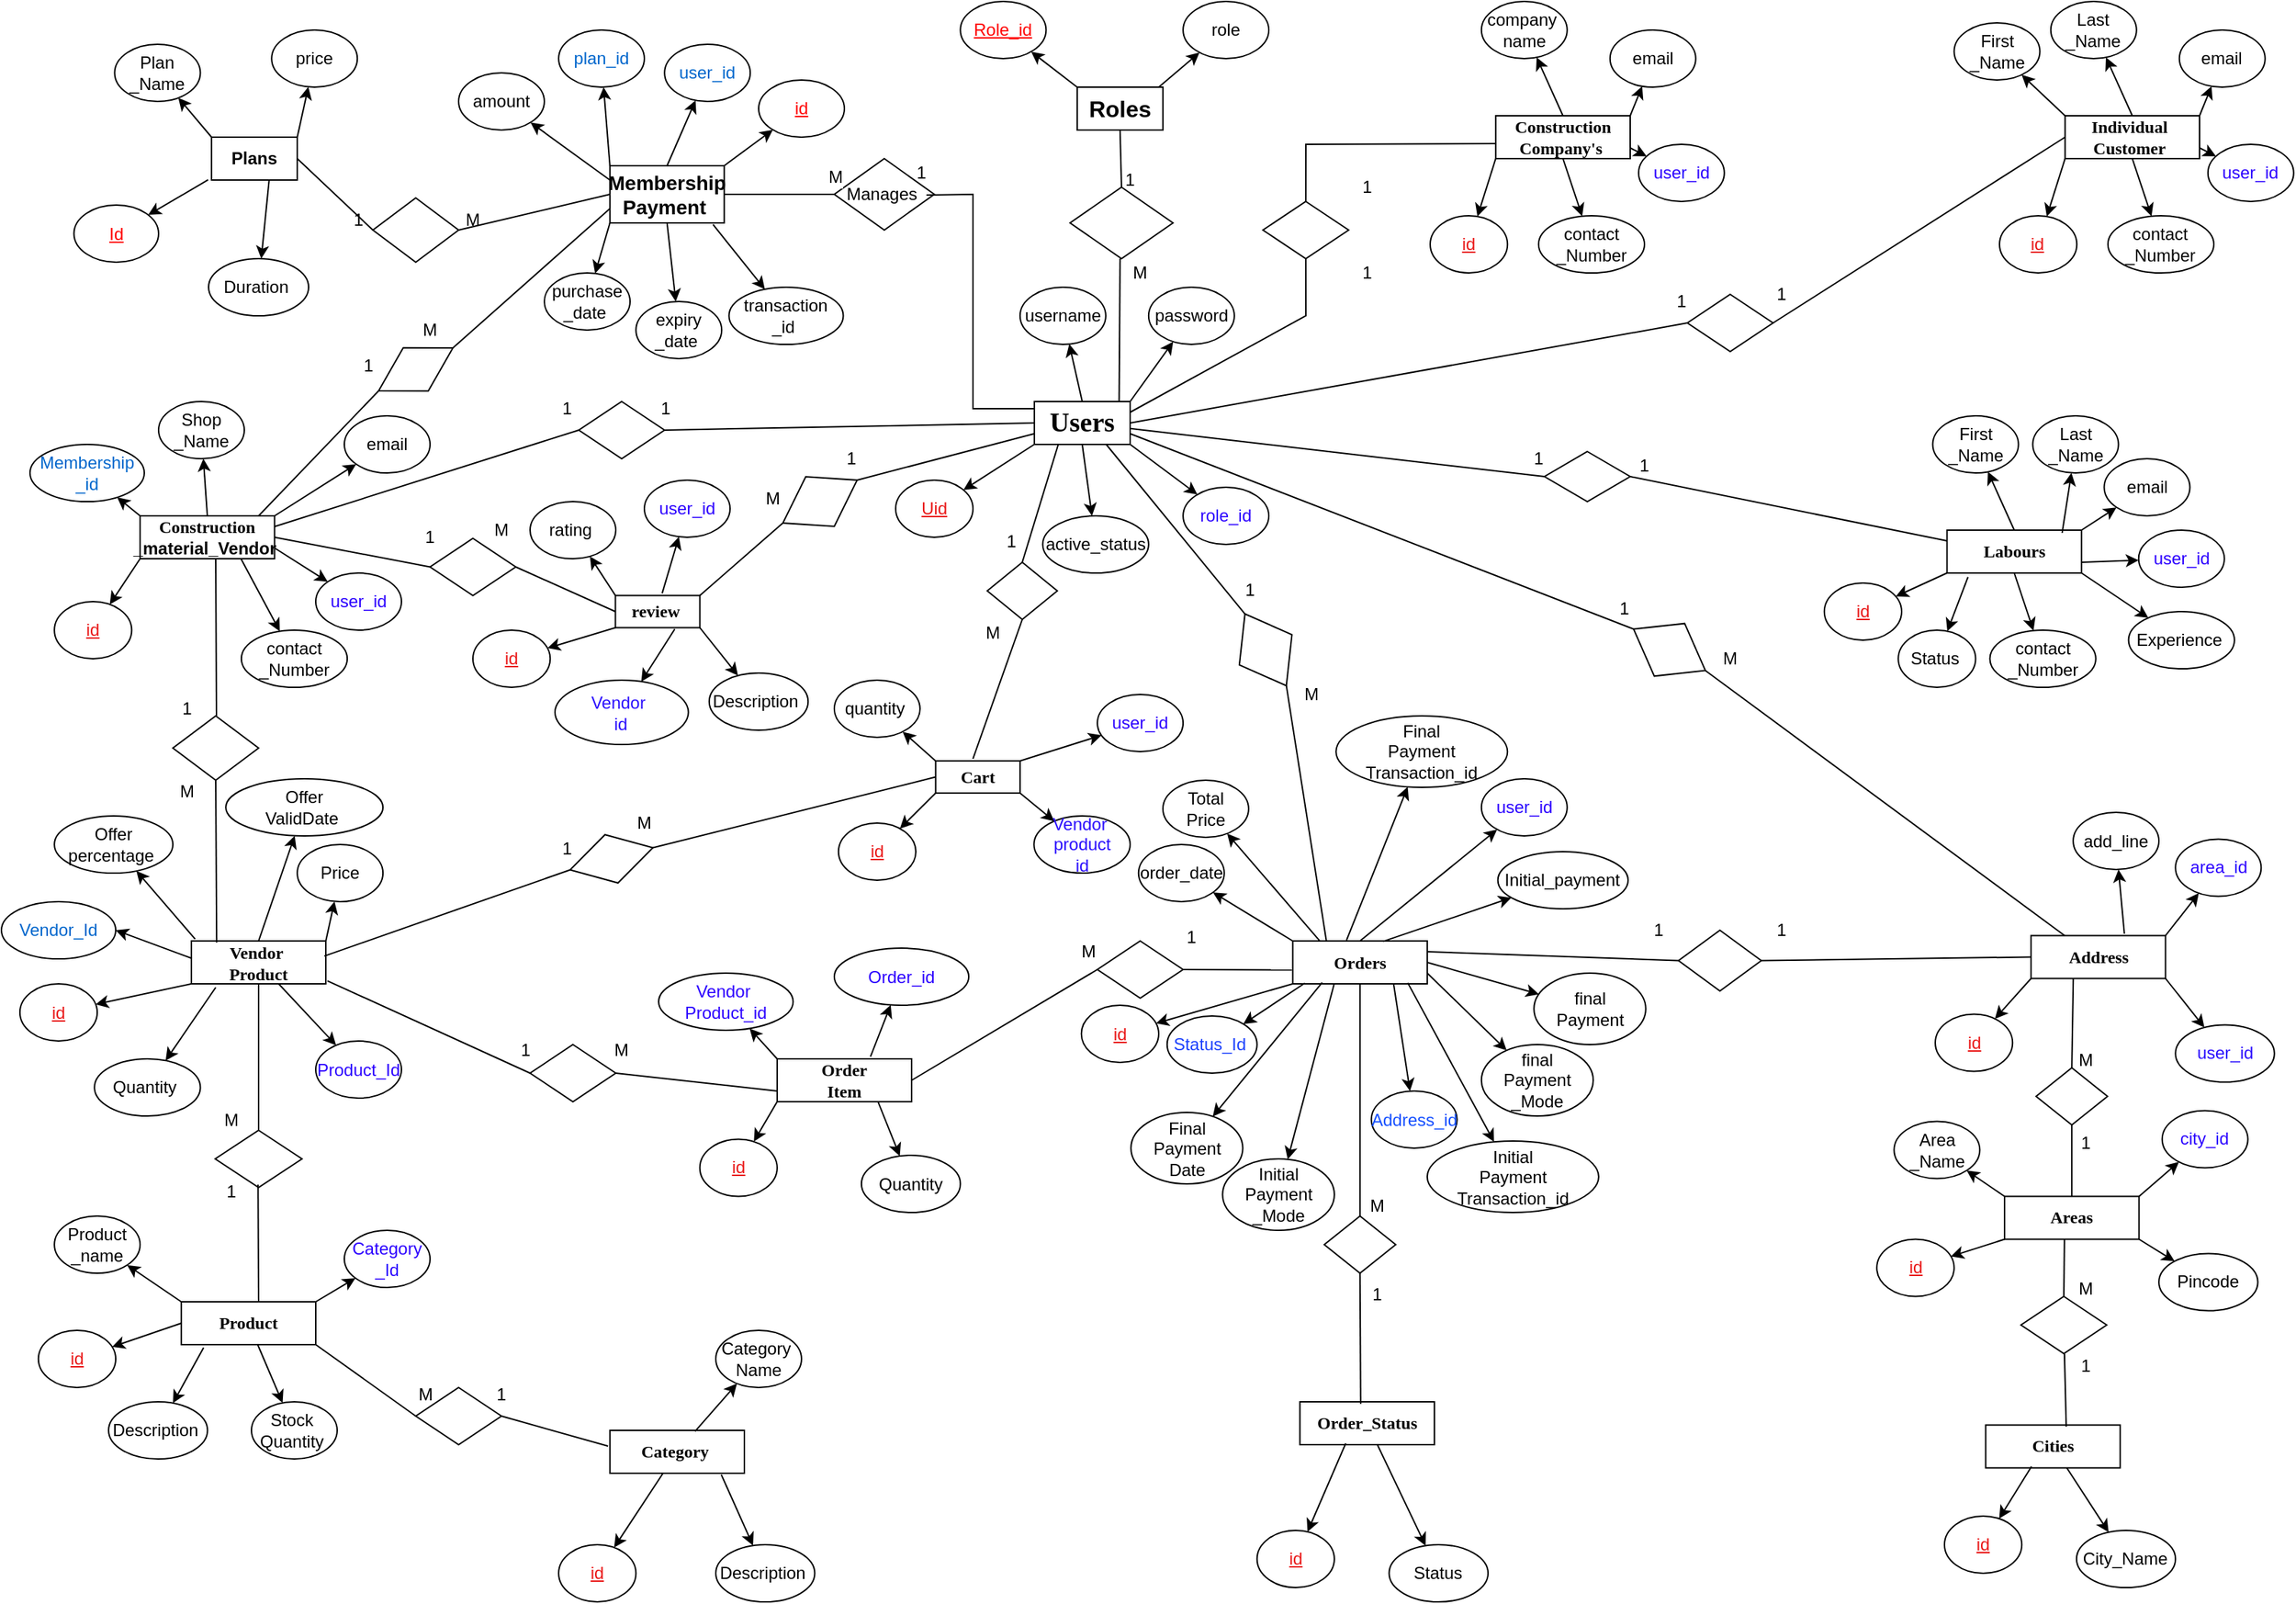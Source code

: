 <mxfile version="21.6.8" type="github">
  <diagram id="R2lEEEUBdFMjLlhIrx00" name="Page-1">
    <mxGraphModel dx="3254" dy="774" grid="1" gridSize="10" guides="1" tooltips="1" connect="1" arrows="1" fold="1" page="1" pageScale="1" pageWidth="1754" pageHeight="1354" math="0" shadow="0" extFonts="Permanent Marker^https://fonts.googleapis.com/css?family=Permanent+Marker">
      <root>
        <mxCell id="0" />
        <mxCell id="1" parent="0" />
        <mxCell id="-HCXJBuDXDDv5yldLikC-1" value="Users" style="rounded=0;whiteSpace=wrap;html=1;align=center;fontFamily=Verdana;fontSize=19;fontStyle=1" vertex="1" parent="1">
          <mxGeometry x="-957.06" y="390" width="67.06" height="30" as="geometry" />
        </mxCell>
        <mxCell id="-HCXJBuDXDDv5yldLikC-7" value="" style="endArrow=classic;html=1;rounded=0;exitX=1;exitY=1;exitDx=0;exitDy=0;" edge="1" parent="1" source="-HCXJBuDXDDv5yldLikC-1" target="-HCXJBuDXDDv5yldLikC-16">
          <mxGeometry width="50" height="50" relative="1" as="geometry">
            <mxPoint x="-897.06" y="390" as="sourcePoint" />
            <mxPoint x="-867.06" y="360" as="targetPoint" />
          </mxGeometry>
        </mxCell>
        <mxCell id="-HCXJBuDXDDv5yldLikC-10" value="" style="endArrow=classic;html=1;rounded=0;exitX=1;exitY=0;exitDx=0;exitDy=0;" edge="1" parent="1" source="-HCXJBuDXDDv5yldLikC-1" target="-HCXJBuDXDDv5yldLikC-12">
          <mxGeometry width="50" height="50" relative="1" as="geometry">
            <mxPoint x="-907.06" y="390" as="sourcePoint" />
            <mxPoint x="-897.06" y="340" as="targetPoint" />
          </mxGeometry>
        </mxCell>
        <mxCell id="-HCXJBuDXDDv5yldLikC-11" value="" style="endArrow=classic;html=1;rounded=0;exitX=0.5;exitY=0;exitDx=0;exitDy=0;" edge="1" parent="1" source="-HCXJBuDXDDv5yldLikC-1" target="-HCXJBuDXDDv5yldLikC-18">
          <mxGeometry width="50" height="50" relative="1" as="geometry">
            <mxPoint x="-942.06" y="390" as="sourcePoint" />
            <mxPoint x="-957.06" y="340" as="targetPoint" />
          </mxGeometry>
        </mxCell>
        <mxCell id="-HCXJBuDXDDv5yldLikC-12" value="password" style="ellipse;whiteSpace=wrap;html=1;spacing=1;" vertex="1" parent="1">
          <mxGeometry x="-877.06" y="310" width="60" height="40" as="geometry" />
        </mxCell>
        <mxCell id="-HCXJBuDXDDv5yldLikC-16" value="role_id" style="ellipse;whiteSpace=wrap;html=1;fontColor=#2b00ff;" vertex="1" parent="1">
          <mxGeometry x="-852.94" y="450" width="60" height="40" as="geometry" />
        </mxCell>
        <mxCell id="-HCXJBuDXDDv5yldLikC-17" value="" style="endArrow=classic;html=1;rounded=0;exitX=0;exitY=1;exitDx=0;exitDy=0;" edge="1" parent="1" source="-HCXJBuDXDDv5yldLikC-1" target="-HCXJBuDXDDv5yldLikC-28">
          <mxGeometry width="50" height="50" relative="1" as="geometry">
            <mxPoint x="-967.06" y="390" as="sourcePoint" />
            <mxPoint x="-982.942" y="452.353" as="targetPoint" />
          </mxGeometry>
        </mxCell>
        <mxCell id="-HCXJBuDXDDv5yldLikC-18" value="username" style="ellipse;whiteSpace=wrap;html=1;" vertex="1" parent="1">
          <mxGeometry x="-967.06" y="310" width="60" height="40" as="geometry" />
        </mxCell>
        <mxCell id="-HCXJBuDXDDv5yldLikC-23" value="" style="endArrow=classic;html=1;rounded=0;exitX=0.5;exitY=1;exitDx=0;exitDy=0;" edge="1" parent="1" source="-HCXJBuDXDDv5yldLikC-1" target="-HCXJBuDXDDv5yldLikC-24">
          <mxGeometry width="50" height="50" relative="1" as="geometry">
            <mxPoint x="-947.06" y="400" as="sourcePoint" />
            <mxPoint x="-897.06" y="470" as="targetPoint" />
          </mxGeometry>
        </mxCell>
        <mxCell id="-HCXJBuDXDDv5yldLikC-24" value="active_status" style="ellipse;whiteSpace=wrap;html=1;" vertex="1" parent="1">
          <mxGeometry x="-951.18" y="470" width="74.12" height="40" as="geometry" />
        </mxCell>
        <mxCell id="-HCXJBuDXDDv5yldLikC-28" value="Uid" style="ellipse;whiteSpace=wrap;html=1;fontStyle=4;fontColor=#e91616;" vertex="1" parent="1">
          <mxGeometry x="-1054.12" y="445" width="54.12" height="40" as="geometry" />
        </mxCell>
        <mxCell id="-HCXJBuDXDDv5yldLikC-33" value="Roles" style="rounded=0;whiteSpace=wrap;html=1;fontSize=16;fontStyle=1" vertex="1" parent="1">
          <mxGeometry x="-927.06" y="170" width="60" height="30" as="geometry" />
        </mxCell>
        <mxCell id="-HCXJBuDXDDv5yldLikC-37" value="" style="rhombus;whiteSpace=wrap;html=1;rotation=0;" vertex="1" parent="1">
          <mxGeometry x="-932.06" y="240" width="72.06" height="50" as="geometry" />
        </mxCell>
        <mxCell id="-HCXJBuDXDDv5yldLikC-38" value="" style="endArrow=none;html=1;rounded=0;exitX=0.5;exitY=0;exitDx=0;exitDy=0;entryX=0.5;entryY=1;entryDx=0;entryDy=0;" edge="1" parent="1" source="-HCXJBuDXDDv5yldLikC-37" target="-HCXJBuDXDDv5yldLikC-33">
          <mxGeometry width="50" height="50" relative="1" as="geometry">
            <mxPoint x="-947.06" y="250" as="sourcePoint" />
            <mxPoint x="-897.06" y="200" as="targetPoint" />
          </mxGeometry>
        </mxCell>
        <mxCell id="-HCXJBuDXDDv5yldLikC-39" value="" style="endArrow=none;html=1;rounded=0;exitX=0.885;exitY=-0.006;exitDx=0;exitDy=0;exitPerimeter=0;" edge="1" parent="1" source="-HCXJBuDXDDv5yldLikC-1">
          <mxGeometry width="50" height="50" relative="1" as="geometry">
            <mxPoint x="-897" y="380" as="sourcePoint" />
            <mxPoint x="-897.06" y="290" as="targetPoint" />
          </mxGeometry>
        </mxCell>
        <mxCell id="-HCXJBuDXDDv5yldLikC-40" value="1" style="text;strokeColor=none;align=center;fillColor=none;html=1;verticalAlign=middle;whiteSpace=wrap;rounded=0;" vertex="1" parent="1">
          <mxGeometry x="-920" y="220" width="60" height="30" as="geometry" />
        </mxCell>
        <mxCell id="-HCXJBuDXDDv5yldLikC-43" value="" style="endArrow=classic;html=1;rounded=0;" edge="1" parent="1" target="-HCXJBuDXDDv5yldLikC-45">
          <mxGeometry width="50" height="50" relative="1" as="geometry">
            <mxPoint x="-870" y="170" as="sourcePoint" />
            <mxPoint x="-830" y="140" as="targetPoint" />
          </mxGeometry>
        </mxCell>
        <mxCell id="-HCXJBuDXDDv5yldLikC-44" value="" style="endArrow=classic;html=1;rounded=0;" edge="1" parent="1" target="-HCXJBuDXDDv5yldLikC-46">
          <mxGeometry width="50" height="50" relative="1" as="geometry">
            <mxPoint x="-927.06" y="170" as="sourcePoint" />
            <mxPoint x="-950" y="130" as="targetPoint" />
          </mxGeometry>
        </mxCell>
        <mxCell id="-HCXJBuDXDDv5yldLikC-45" value="role" style="ellipse;whiteSpace=wrap;html=1;" vertex="1" parent="1">
          <mxGeometry x="-852.94" y="110" width="60" height="40" as="geometry" />
        </mxCell>
        <mxCell id="-HCXJBuDXDDv5yldLikC-46" value="Role_id" style="ellipse;whiteSpace=wrap;html=1;fontStyle=4;fontColor=#ff0000;" vertex="1" parent="1">
          <mxGeometry x="-1008.82" y="110" width="60" height="40" as="geometry" />
        </mxCell>
        <mxCell id="-HCXJBuDXDDv5yldLikC-47" value="Membership&lt;br style=&quot;font-size: 14px;&quot;&gt;Payment&amp;nbsp;" style="rounded=0;whiteSpace=wrap;html=1;fontSize=14;fontStyle=1" vertex="1" parent="1">
          <mxGeometry x="-1254.12" y="225" width="80" height="40" as="geometry" />
        </mxCell>
        <mxCell id="-HCXJBuDXDDv5yldLikC-49" value="Manages&amp;nbsp;" style="rhombus;whiteSpace=wrap;html=1;" vertex="1" parent="1">
          <mxGeometry x="-1097.06" y="220" width="70" height="50" as="geometry" />
        </mxCell>
        <mxCell id="-HCXJBuDXDDv5yldLikC-51" value="" style="endArrow=none;html=1;rounded=0;entryX=0;entryY=0.5;entryDx=0;entryDy=0;exitX=1;exitY=0.5;exitDx=0;exitDy=0;" edge="1" parent="1" source="-HCXJBuDXDDv5yldLikC-47" target="-HCXJBuDXDDv5yldLikC-49">
          <mxGeometry width="50" height="50" relative="1" as="geometry">
            <mxPoint x="-1170" y="275" as="sourcePoint" />
            <mxPoint x="-1120" y="220" as="targetPoint" />
          </mxGeometry>
        </mxCell>
        <mxCell id="-HCXJBuDXDDv5yldLikC-53" value="" style="endArrow=none;html=1;rounded=0;entryX=0;entryY=0;entryDx=0;entryDy=0;exitX=0.555;exitY=1.015;exitDx=0;exitDy=0;exitPerimeter=0;" edge="1" parent="1" source="-HCXJBuDXDDv5yldLikC-55">
          <mxGeometry width="50" height="50" relative="1" as="geometry">
            <mxPoint x="-1030" y="280" as="sourcePoint" />
            <mxPoint x="-957.06" y="395" as="targetPoint" />
            <Array as="points">
              <mxPoint x="-1000" y="245" />
              <mxPoint x="-1000" y="395" />
            </Array>
          </mxGeometry>
        </mxCell>
        <mxCell id="-HCXJBuDXDDv5yldLikC-54" value="M" style="text;strokeColor=none;align=center;fillColor=none;html=1;verticalAlign=middle;whiteSpace=wrap;rounded=0;labelBackgroundColor=default;" vertex="1" parent="1">
          <mxGeometry x="-1125.88" y="217.5" width="60" height="30" as="geometry" />
        </mxCell>
        <mxCell id="-HCXJBuDXDDv5yldLikC-55" value="1" style="text;strokeColor=none;align=center;fillColor=none;html=1;verticalAlign=middle;whiteSpace=wrap;rounded=0;" vertex="1" parent="1">
          <mxGeometry x="-1065.88" y="215" width="60" height="30" as="geometry" />
        </mxCell>
        <mxCell id="-HCXJBuDXDDv5yldLikC-56" value="" style="endArrow=classic;html=1;rounded=0;exitX=0.5;exitY=0;exitDx=0;exitDy=0;" edge="1" parent="1" source="-HCXJBuDXDDv5yldLikC-47" target="-HCXJBuDXDDv5yldLikC-65">
          <mxGeometry width="50" height="50" relative="1" as="geometry">
            <mxPoint x="-1170" y="250" as="sourcePoint" />
            <mxPoint x="-1280" y="180" as="targetPoint" />
          </mxGeometry>
        </mxCell>
        <mxCell id="-HCXJBuDXDDv5yldLikC-57" value="" style="endArrow=classic;html=1;rounded=0;exitX=0;exitY=1;exitDx=0;exitDy=0;" edge="1" parent="1" source="-HCXJBuDXDDv5yldLikC-47" target="-HCXJBuDXDDv5yldLikC-69">
          <mxGeometry width="50" height="50" relative="1" as="geometry">
            <mxPoint x="-1300" y="300" as="sourcePoint" />
            <mxPoint x="-1280" y="320" as="targetPoint" />
          </mxGeometry>
        </mxCell>
        <mxCell id="-HCXJBuDXDDv5yldLikC-58" value="" style="endArrow=classic;html=1;rounded=0;exitX=0;exitY=0;exitDx=0;exitDy=0;" edge="1" parent="1" source="-HCXJBuDXDDv5yldLikC-47" target="-HCXJBuDXDDv5yldLikC-66">
          <mxGeometry width="50" height="50" relative="1" as="geometry">
            <mxPoint x="-1300" y="300" as="sourcePoint" />
            <mxPoint x="-1320" y="190" as="targetPoint" />
          </mxGeometry>
        </mxCell>
        <mxCell id="-HCXJBuDXDDv5yldLikC-59" value="" style="endArrow=classic;html=1;rounded=0;exitX=0.5;exitY=1;exitDx=0;exitDy=0;" edge="1" parent="1" source="-HCXJBuDXDDv5yldLikC-47" target="-HCXJBuDXDDv5yldLikC-68">
          <mxGeometry width="50" height="50" relative="1" as="geometry">
            <mxPoint x="-1230" y="300" as="sourcePoint" />
            <mxPoint x="-1220" y="340" as="targetPoint" />
          </mxGeometry>
        </mxCell>
        <mxCell id="-HCXJBuDXDDv5yldLikC-60" value="" style="endArrow=classic;html=1;rounded=0;exitX=1;exitY=0;exitDx=0;exitDy=0;" edge="1" parent="1" source="-HCXJBuDXDDv5yldLikC-47" target="-HCXJBuDXDDv5yldLikC-64">
          <mxGeometry width="50" height="50" relative="1" as="geometry">
            <mxPoint x="-1300" y="300" as="sourcePoint" />
            <mxPoint x="-1150" y="190" as="targetPoint" />
          </mxGeometry>
        </mxCell>
        <mxCell id="-HCXJBuDXDDv5yldLikC-61" value="" style="endArrow=classic;html=1;rounded=0;exitX=0;exitY=0.25;exitDx=0;exitDy=0;" edge="1" parent="1" source="-HCXJBuDXDDv5yldLikC-47" target="-HCXJBuDXDDv5yldLikC-70">
          <mxGeometry width="50" height="50" relative="1" as="geometry">
            <mxPoint x="-1250" y="260" as="sourcePoint" />
            <mxPoint x="-1320" y="230" as="targetPoint" />
          </mxGeometry>
        </mxCell>
        <mxCell id="-HCXJBuDXDDv5yldLikC-62" value="" style="endArrow=classic;html=1;rounded=0;exitX=0.902;exitY=1.027;exitDx=0;exitDy=0;exitPerimeter=0;" edge="1" parent="1" source="-HCXJBuDXDDv5yldLikC-47" target="-HCXJBuDXDDv5yldLikC-67">
          <mxGeometry width="50" height="50" relative="1" as="geometry">
            <mxPoint x="-1300" y="300" as="sourcePoint" />
            <mxPoint x="-1150" y="320" as="targetPoint" />
          </mxGeometry>
        </mxCell>
        <mxCell id="-HCXJBuDXDDv5yldLikC-64" value="id" style="ellipse;whiteSpace=wrap;html=1;fontColor=#ff0505;fontStyle=4" vertex="1" parent="1">
          <mxGeometry x="-1150" y="165" width="60" height="40" as="geometry" />
        </mxCell>
        <mxCell id="-HCXJBuDXDDv5yldLikC-65" value="user_id" style="ellipse;whiteSpace=wrap;html=1;fontColor=#0066CC;" vertex="1" parent="1">
          <mxGeometry x="-1215.88" y="140" width="60" height="40" as="geometry" />
        </mxCell>
        <mxCell id="-HCXJBuDXDDv5yldLikC-66" value="plan_id" style="ellipse;whiteSpace=wrap;html=1;fontColor=#0066CC;" vertex="1" parent="1">
          <mxGeometry x="-1290" y="130" width="60" height="40" as="geometry" />
        </mxCell>
        <mxCell id="-HCXJBuDXDDv5yldLikC-67" value="transaction&lt;br&gt;_id&amp;nbsp;" style="ellipse;whiteSpace=wrap;html=1;" vertex="1" parent="1">
          <mxGeometry x="-1170.76" y="310" width="80" height="40" as="geometry" />
        </mxCell>
        <mxCell id="-HCXJBuDXDDv5yldLikC-68" value="expiry&lt;br&gt;_date&amp;nbsp;" style="ellipse;whiteSpace=wrap;html=1;" vertex="1" parent="1">
          <mxGeometry x="-1235.88" y="320" width="60" height="40" as="geometry" />
        </mxCell>
        <mxCell id="-HCXJBuDXDDv5yldLikC-69" value="purchase&lt;br&gt;_date&amp;nbsp;" style="ellipse;whiteSpace=wrap;html=1;" vertex="1" parent="1">
          <mxGeometry x="-1300" y="300" width="60" height="40" as="geometry" />
        </mxCell>
        <mxCell id="-HCXJBuDXDDv5yldLikC-70" value="amount" style="ellipse;whiteSpace=wrap;html=1;" vertex="1" parent="1">
          <mxGeometry x="-1360" y="160" width="60" height="40" as="geometry" />
        </mxCell>
        <mxCell id="-HCXJBuDXDDv5yldLikC-71" value="Plans" style="rounded=0;whiteSpace=wrap;html=1;fontStyle=1" vertex="1" parent="1">
          <mxGeometry x="-1532.94" y="205" width="60" height="30" as="geometry" />
        </mxCell>
        <mxCell id="-HCXJBuDXDDv5yldLikC-73" value="" style="rhombus;whiteSpace=wrap;html=1;" vertex="1" parent="1">
          <mxGeometry x="-1420" y="247.5" width="60" height="45" as="geometry" />
        </mxCell>
        <mxCell id="-HCXJBuDXDDv5yldLikC-74" value="" style="endArrow=none;html=1;rounded=0;exitX=1;exitY=0.5;exitDx=0;exitDy=0;" edge="1" parent="1" source="-HCXJBuDXDDv5yldLikC-71">
          <mxGeometry width="50" height="50" relative="1" as="geometry">
            <mxPoint x="-1470" y="320" as="sourcePoint" />
            <mxPoint x="-1420" y="270" as="targetPoint" />
          </mxGeometry>
        </mxCell>
        <mxCell id="-HCXJBuDXDDv5yldLikC-75" value="" style="endArrow=none;html=1;rounded=0;entryX=1;entryY=0.5;entryDx=0;entryDy=0;exitX=0;exitY=0.5;exitDx=0;exitDy=0;" edge="1" parent="1" source="-HCXJBuDXDDv5yldLikC-47" target="-HCXJBuDXDDv5yldLikC-73">
          <mxGeometry width="50" height="50" relative="1" as="geometry">
            <mxPoint x="-1350" y="390" as="sourcePoint" />
            <mxPoint x="-1300" y="340" as="targetPoint" />
          </mxGeometry>
        </mxCell>
        <mxCell id="-HCXJBuDXDDv5yldLikC-76" value="M" style="text;strokeColor=none;align=center;fillColor=none;html=1;verticalAlign=middle;whiteSpace=wrap;rounded=0;" vertex="1" parent="1">
          <mxGeometry x="-1380" y="247.5" width="60" height="30" as="geometry" />
        </mxCell>
        <mxCell id="-HCXJBuDXDDv5yldLikC-77" value="1" style="text;strokeColor=none;align=center;fillColor=none;html=1;verticalAlign=middle;whiteSpace=wrap;rounded=0;" vertex="1" parent="1">
          <mxGeometry x="-1460" y="247.5" width="60" height="30" as="geometry" />
        </mxCell>
        <mxCell id="-HCXJBuDXDDv5yldLikC-78" value="" style="endArrow=classic;html=1;rounded=0;exitX=1;exitY=0;exitDx=0;exitDy=0;" edge="1" parent="1" source="-HCXJBuDXDDv5yldLikC-71" target="-HCXJBuDXDDv5yldLikC-79">
          <mxGeometry width="50" height="50" relative="1" as="geometry">
            <mxPoint x="-1480" y="255" as="sourcePoint" />
            <mxPoint x="-1430" y="205" as="targetPoint" />
          </mxGeometry>
        </mxCell>
        <mxCell id="-HCXJBuDXDDv5yldLikC-79" value="price" style="ellipse;whiteSpace=wrap;html=1;" vertex="1" parent="1">
          <mxGeometry x="-1490.88" y="130" width="60" height="40" as="geometry" />
        </mxCell>
        <mxCell id="-HCXJBuDXDDv5yldLikC-80" value="" style="endArrow=classic;html=1;rounded=0;exitX=0;exitY=0;exitDx=0;exitDy=0;" edge="1" parent="1" source="-HCXJBuDXDDv5yldLikC-71" target="-HCXJBuDXDDv5yldLikC-81">
          <mxGeometry width="50" height="50" relative="1" as="geometry">
            <mxPoint x="-1500" y="250" as="sourcePoint" />
            <mxPoint x="-1530" y="220" as="targetPoint" />
          </mxGeometry>
        </mxCell>
        <mxCell id="-HCXJBuDXDDv5yldLikC-81" value="Plan&lt;br&gt;_Name" style="ellipse;whiteSpace=wrap;html=1;" vertex="1" parent="1">
          <mxGeometry x="-1600.76" y="140" width="60" height="40" as="geometry" />
        </mxCell>
        <mxCell id="-HCXJBuDXDDv5yldLikC-82" value="" style="endArrow=classic;html=1;rounded=0;exitX=-0.04;exitY=0.995;exitDx=0;exitDy=0;exitPerimeter=0;" edge="1" parent="1" source="-HCXJBuDXDDv5yldLikC-71" target="-HCXJBuDXDDv5yldLikC-87">
          <mxGeometry width="50" height="50" relative="1" as="geometry">
            <mxPoint x="-1390" y="350" as="sourcePoint" />
            <mxPoint x="-1630.762" y="220" as="targetPoint" />
          </mxGeometry>
        </mxCell>
        <mxCell id="-HCXJBuDXDDv5yldLikC-84" value="" style="endArrow=classic;html=1;rounded=0;exitX=0.672;exitY=0.998;exitDx=0;exitDy=0;exitPerimeter=0;" edge="1" parent="1" source="-HCXJBuDXDDv5yldLikC-71" target="-HCXJBuDXDDv5yldLikC-85">
          <mxGeometry width="50" height="50" relative="1" as="geometry">
            <mxPoint x="-1400" y="350" as="sourcePoint" />
            <mxPoint x="-1500" y="330" as="targetPoint" />
          </mxGeometry>
        </mxCell>
        <mxCell id="-HCXJBuDXDDv5yldLikC-85" value="Duration&amp;nbsp;" style="ellipse;whiteSpace=wrap;html=1;" vertex="1" parent="1">
          <mxGeometry x="-1535" y="290" width="70" height="40" as="geometry" />
        </mxCell>
        <mxCell id="-HCXJBuDXDDv5yldLikC-87" value="Id" style="ellipse;whiteSpace=wrap;html=1;fontColor=#ff0000;fontStyle=4" vertex="1" parent="1">
          <mxGeometry x="-1629.24" y="252.5" width="59.24" height="40" as="geometry" />
        </mxCell>
        <mxCell id="-HCXJBuDXDDv5yldLikC-90" value="Construction&lt;br style=&quot;font-size: 12px;&quot;&gt;Company&#39;s&amp;nbsp;" style="rounded=0;whiteSpace=wrap;html=1;align=center;fontFamily=Verdana;fontSize=12;fontStyle=1" vertex="1" parent="1">
          <mxGeometry x="-634.12" y="190" width="94.12" height="30" as="geometry" />
        </mxCell>
        <mxCell id="-HCXJBuDXDDv5yldLikC-91" value="" style="endArrow=classic;html=1;rounded=0;exitX=1;exitY=0.75;exitDx=0;exitDy=0;" edge="1" parent="1" source="-HCXJBuDXDDv5yldLikC-90" target="-HCXJBuDXDDv5yldLikC-95">
          <mxGeometry width="50" height="50" relative="1" as="geometry">
            <mxPoint x="-574.12" y="190" as="sourcePoint" />
            <mxPoint x="-544.12" y="160" as="targetPoint" />
          </mxGeometry>
        </mxCell>
        <mxCell id="-HCXJBuDXDDv5yldLikC-92" value="" style="endArrow=classic;html=1;rounded=0;exitX=1;exitY=0;exitDx=0;exitDy=0;" edge="1" parent="1" source="-HCXJBuDXDDv5yldLikC-90" target="-HCXJBuDXDDv5yldLikC-94">
          <mxGeometry width="50" height="50" relative="1" as="geometry">
            <mxPoint x="-584.12" y="190" as="sourcePoint" />
            <mxPoint x="-574.12" y="140" as="targetPoint" />
          </mxGeometry>
        </mxCell>
        <mxCell id="-HCXJBuDXDDv5yldLikC-93" value="" style="endArrow=classic;html=1;rounded=0;exitX=0.5;exitY=0;exitDx=0;exitDy=0;" edge="1" parent="1" source="-HCXJBuDXDDv5yldLikC-90" target="-HCXJBuDXDDv5yldLikC-97">
          <mxGeometry width="50" height="50" relative="1" as="geometry">
            <mxPoint x="-619.12" y="190" as="sourcePoint" />
            <mxPoint x="-634.12" y="140" as="targetPoint" />
          </mxGeometry>
        </mxCell>
        <mxCell id="-HCXJBuDXDDv5yldLikC-94" value="email" style="ellipse;whiteSpace=wrap;html=1;spacing=1;" vertex="1" parent="1">
          <mxGeometry x="-554.12" y="130" width="60" height="40" as="geometry" />
        </mxCell>
        <mxCell id="-HCXJBuDXDDv5yldLikC-95" value="user_id" style="ellipse;whiteSpace=wrap;html=1;fontColor=#2b00ff;" vertex="1" parent="1">
          <mxGeometry x="-534.12" y="210" width="60" height="40" as="geometry" />
        </mxCell>
        <mxCell id="-HCXJBuDXDDv5yldLikC-96" value="" style="endArrow=classic;html=1;rounded=0;exitX=0;exitY=1;exitDx=0;exitDy=0;" edge="1" parent="1" source="-HCXJBuDXDDv5yldLikC-90" target="-HCXJBuDXDDv5yldLikC-100">
          <mxGeometry width="50" height="50" relative="1" as="geometry">
            <mxPoint x="-644.12" y="190" as="sourcePoint" />
            <mxPoint x="-660.002" y="252.353" as="targetPoint" />
          </mxGeometry>
        </mxCell>
        <mxCell id="-HCXJBuDXDDv5yldLikC-97" value="company&amp;nbsp;&lt;br&gt;name" style="ellipse;whiteSpace=wrap;html=1;" vertex="1" parent="1">
          <mxGeometry x="-644.12" y="110" width="60" height="40" as="geometry" />
        </mxCell>
        <mxCell id="-HCXJBuDXDDv5yldLikC-98" value="" style="endArrow=classic;html=1;rounded=0;exitX=0.5;exitY=1;exitDx=0;exitDy=0;" edge="1" parent="1" source="-HCXJBuDXDDv5yldLikC-90" target="-HCXJBuDXDDv5yldLikC-99">
          <mxGeometry width="50" height="50" relative="1" as="geometry">
            <mxPoint x="-624.12" y="200" as="sourcePoint" />
            <mxPoint x="-574.12" y="270" as="targetPoint" />
          </mxGeometry>
        </mxCell>
        <mxCell id="-HCXJBuDXDDv5yldLikC-99" value="contact&lt;br&gt;_Number" style="ellipse;whiteSpace=wrap;html=1;" vertex="1" parent="1">
          <mxGeometry x="-604.12" y="260" width="74.12" height="40" as="geometry" />
        </mxCell>
        <mxCell id="-HCXJBuDXDDv5yldLikC-100" value="id" style="ellipse;whiteSpace=wrap;html=1;fontStyle=4;fontColor=#e91616;" vertex="1" parent="1">
          <mxGeometry x="-680" y="260" width="54.12" height="40" as="geometry" />
        </mxCell>
        <mxCell id="-HCXJBuDXDDv5yldLikC-101" value="Labours" style="rounded=0;whiteSpace=wrap;html=1;align=center;fontFamily=Verdana;fontSize=12;fontStyle=1" vertex="1" parent="1">
          <mxGeometry x="-318.25" y="480" width="94.12" height="30" as="geometry" />
        </mxCell>
        <mxCell id="-HCXJBuDXDDv5yldLikC-102" value="" style="endArrow=classic;html=1;rounded=0;exitX=1;exitY=0.75;exitDx=0;exitDy=0;" edge="1" parent="1" source="-HCXJBuDXDDv5yldLikC-101" target="-HCXJBuDXDDv5yldLikC-106">
          <mxGeometry width="50" height="50" relative="1" as="geometry">
            <mxPoint x="-258.25" y="480" as="sourcePoint" />
            <mxPoint x="-228.25" y="450" as="targetPoint" />
          </mxGeometry>
        </mxCell>
        <mxCell id="-HCXJBuDXDDv5yldLikC-103" value="" style="endArrow=classic;html=1;rounded=0;exitX=1;exitY=0;exitDx=0;exitDy=0;" edge="1" parent="1" source="-HCXJBuDXDDv5yldLikC-101" target="-HCXJBuDXDDv5yldLikC-105">
          <mxGeometry width="50" height="50" relative="1" as="geometry">
            <mxPoint x="-268.25" y="480" as="sourcePoint" />
            <mxPoint x="-258.25" y="430" as="targetPoint" />
          </mxGeometry>
        </mxCell>
        <mxCell id="-HCXJBuDXDDv5yldLikC-104" value="" style="endArrow=classic;html=1;rounded=0;exitX=0.5;exitY=0;exitDx=0;exitDy=0;" edge="1" parent="1" source="-HCXJBuDXDDv5yldLikC-101" target="-HCXJBuDXDDv5yldLikC-108">
          <mxGeometry width="50" height="50" relative="1" as="geometry">
            <mxPoint x="-303.25" y="480" as="sourcePoint" />
            <mxPoint x="-318.25" y="430" as="targetPoint" />
          </mxGeometry>
        </mxCell>
        <mxCell id="-HCXJBuDXDDv5yldLikC-105" value="email" style="ellipse;whiteSpace=wrap;html=1;spacing=1;" vertex="1" parent="1">
          <mxGeometry x="-208.25" y="430" width="60" height="40" as="geometry" />
        </mxCell>
        <mxCell id="-HCXJBuDXDDv5yldLikC-106" value="user_id" style="ellipse;whiteSpace=wrap;html=1;fontColor=#2b00ff;" vertex="1" parent="1">
          <mxGeometry x="-184.13" y="480" width="60" height="40" as="geometry" />
        </mxCell>
        <mxCell id="-HCXJBuDXDDv5yldLikC-107" value="" style="endArrow=classic;html=1;rounded=0;exitX=0;exitY=1;exitDx=0;exitDy=0;" edge="1" parent="1" source="-HCXJBuDXDDv5yldLikC-101" target="-HCXJBuDXDDv5yldLikC-111">
          <mxGeometry width="50" height="50" relative="1" as="geometry">
            <mxPoint x="-328.25" y="480" as="sourcePoint" />
            <mxPoint x="-344.132" y="542.353" as="targetPoint" />
          </mxGeometry>
        </mxCell>
        <mxCell id="-HCXJBuDXDDv5yldLikC-108" value="First&lt;br&gt;_Name" style="ellipse;whiteSpace=wrap;html=1;" vertex="1" parent="1">
          <mxGeometry x="-328.25" y="400" width="60" height="40" as="geometry" />
        </mxCell>
        <mxCell id="-HCXJBuDXDDv5yldLikC-109" value="" style="endArrow=classic;html=1;rounded=0;exitX=0.5;exitY=1;exitDx=0;exitDy=0;" edge="1" parent="1" source="-HCXJBuDXDDv5yldLikC-101" target="-HCXJBuDXDDv5yldLikC-110">
          <mxGeometry width="50" height="50" relative="1" as="geometry">
            <mxPoint x="-308.25" y="490" as="sourcePoint" />
            <mxPoint x="-258.25" y="560" as="targetPoint" />
          </mxGeometry>
        </mxCell>
        <mxCell id="-HCXJBuDXDDv5yldLikC-110" value="contact&lt;br&gt;_Number" style="ellipse;whiteSpace=wrap;html=1;" vertex="1" parent="1">
          <mxGeometry x="-288.25" y="550" width="74.12" height="40" as="geometry" />
        </mxCell>
        <mxCell id="-HCXJBuDXDDv5yldLikC-111" value="id" style="ellipse;whiteSpace=wrap;html=1;fontStyle=4;fontColor=#e91616;" vertex="1" parent="1">
          <mxGeometry x="-404.13" y="517" width="54.12" height="40" as="geometry" />
        </mxCell>
        <mxCell id="-HCXJBuDXDDv5yldLikC-112" value="" style="endArrow=classic;html=1;rounded=0;exitX=0.856;exitY=0.065;exitDx=0;exitDy=0;exitPerimeter=0;" edge="1" parent="1" target="-HCXJBuDXDDv5yldLikC-113" source="-HCXJBuDXDDv5yldLikC-101">
          <mxGeometry width="50" height="50" relative="1" as="geometry">
            <mxPoint x="-231.13" y="470" as="sourcePoint" />
            <mxPoint x="-278.25" y="420" as="targetPoint" />
          </mxGeometry>
        </mxCell>
        <mxCell id="-HCXJBuDXDDv5yldLikC-113" value="Last&lt;br&gt;_Name" style="ellipse;whiteSpace=wrap;html=1;" vertex="1" parent="1">
          <mxGeometry x="-258.25" y="400" width="60" height="40" as="geometry" />
        </mxCell>
        <mxCell id="-HCXJBuDXDDv5yldLikC-115" value="" style="endArrow=classic;html=1;rounded=0;exitX=1;exitY=1;exitDx=0;exitDy=0;" edge="1" parent="1" target="-HCXJBuDXDDv5yldLikC-116" source="-HCXJBuDXDDv5yldLikC-101">
          <mxGeometry width="50" height="50" relative="1" as="geometry">
            <mxPoint x="-111.13" y="497" as="sourcePoint" />
            <mxPoint x="-98.25" y="547" as="targetPoint" />
          </mxGeometry>
        </mxCell>
        <mxCell id="-HCXJBuDXDDv5yldLikC-116" value="Experience&amp;nbsp;" style="ellipse;whiteSpace=wrap;html=1;" vertex="1" parent="1">
          <mxGeometry x="-191.19" y="537" width="74.12" height="40" as="geometry" />
        </mxCell>
        <mxCell id="-HCXJBuDXDDv5yldLikC-117" value="" style="endArrow=classic;html=1;rounded=0;exitX=0.156;exitY=1.093;exitDx=0;exitDy=0;exitPerimeter=0;" edge="1" parent="1" target="-HCXJBuDXDDv5yldLikC-118" source="-HCXJBuDXDDv5yldLikC-101">
          <mxGeometry width="50" height="50" relative="1" as="geometry">
            <mxPoint x="-296.37" y="517" as="sourcePoint" />
            <mxPoint x="-322.372" y="549.353" as="targetPoint" />
          </mxGeometry>
        </mxCell>
        <mxCell id="-HCXJBuDXDDv5yldLikC-118" value="Status&amp;nbsp;" style="ellipse;whiteSpace=wrap;html=1;fontStyle=0;fontColor=#000000;" vertex="1" parent="1">
          <mxGeometry x="-352.37" y="550" width="54.12" height="40" as="geometry" />
        </mxCell>
        <mxCell id="-HCXJBuDXDDv5yldLikC-120" value="" style="rhombus;whiteSpace=wrap;html=1;" vertex="1" parent="1">
          <mxGeometry x="-600" y="425" width="60" height="35" as="geometry" />
        </mxCell>
        <mxCell id="-HCXJBuDXDDv5yldLikC-121" value="" style="endArrow=none;html=1;rounded=0;entryX=0;entryY=0.5;entryDx=0;entryDy=0;" edge="1" parent="1" source="-HCXJBuDXDDv5yldLikC-1" target="-HCXJBuDXDDv5yldLikC-120">
          <mxGeometry width="50" height="50" relative="1" as="geometry">
            <mxPoint x="-690" y="370" as="sourcePoint" />
            <mxPoint x="-640" y="320" as="targetPoint" />
          </mxGeometry>
        </mxCell>
        <mxCell id="-HCXJBuDXDDv5yldLikC-123" value="" style="rhombus;whiteSpace=wrap;html=1;" vertex="1" parent="1">
          <mxGeometry x="-797.06" y="250" width="60" height="40" as="geometry" />
        </mxCell>
        <mxCell id="-HCXJBuDXDDv5yldLikC-124" value="" style="endArrow=none;html=1;rounded=0;exitX=1;exitY=0.25;exitDx=0;exitDy=0;entryX=0.5;entryY=1;entryDx=0;entryDy=0;" edge="1" parent="1" source="-HCXJBuDXDDv5yldLikC-1" target="-HCXJBuDXDDv5yldLikC-123">
          <mxGeometry width="50" height="50" relative="1" as="geometry">
            <mxPoint x="-690" y="370" as="sourcePoint" />
            <mxPoint x="-640" y="320" as="targetPoint" />
            <Array as="points">
              <mxPoint x="-767" y="330" />
            </Array>
          </mxGeometry>
        </mxCell>
        <mxCell id="-HCXJBuDXDDv5yldLikC-125" value="" style="endArrow=none;html=1;rounded=0;entryX=0.002;entryY=0.648;entryDx=0;entryDy=0;exitX=0.5;exitY=0;exitDx=0;exitDy=0;entryPerimeter=0;" edge="1" parent="1" source="-HCXJBuDXDDv5yldLikC-123" target="-HCXJBuDXDDv5yldLikC-90">
          <mxGeometry width="50" height="50" relative="1" as="geometry">
            <mxPoint x="-690" y="370" as="sourcePoint" />
            <mxPoint x="-640" y="320" as="targetPoint" />
            <Array as="points">
              <mxPoint x="-767" y="210" />
            </Array>
          </mxGeometry>
        </mxCell>
        <mxCell id="-HCXJBuDXDDv5yldLikC-126" value="1" style="text;strokeColor=none;align=center;fillColor=none;html=1;verticalAlign=middle;whiteSpace=wrap;rounded=0;" vertex="1" parent="1">
          <mxGeometry x="-754.12" y="225" width="60" height="30" as="geometry" />
        </mxCell>
        <mxCell id="-HCXJBuDXDDv5yldLikC-127" value="1" style="text;strokeColor=none;align=center;fillColor=none;html=1;verticalAlign=middle;whiteSpace=wrap;rounded=0;" vertex="1" parent="1">
          <mxGeometry x="-754.12" y="285" width="60" height="30" as="geometry" />
        </mxCell>
        <mxCell id="-HCXJBuDXDDv5yldLikC-128" value="1" style="text;strokeColor=none;align=center;fillColor=none;html=1;verticalAlign=middle;whiteSpace=wrap;rounded=0;" vertex="1" parent="1">
          <mxGeometry x="-560" y="420" width="60" height="30" as="geometry" />
        </mxCell>
        <mxCell id="-HCXJBuDXDDv5yldLikC-130" value="1" style="text;strokeColor=none;align=center;fillColor=none;html=1;verticalAlign=middle;whiteSpace=wrap;rounded=0;" vertex="1" parent="1">
          <mxGeometry x="-634.12" y="415" width="60" height="30" as="geometry" />
        </mxCell>
        <mxCell id="-HCXJBuDXDDv5yldLikC-142" value="" style="endArrow=none;html=1;rounded=0;exitX=1;exitY=0.5;exitDx=0;exitDy=0;entryX=0;entryY=0.25;entryDx=0;entryDy=0;" edge="1" parent="1" source="-HCXJBuDXDDv5yldLikC-120" target="-HCXJBuDXDDv5yldLikC-101">
          <mxGeometry width="50" height="50" relative="1" as="geometry">
            <mxPoint x="-640" y="550" as="sourcePoint" />
            <mxPoint x="-420" y="540" as="targetPoint" />
          </mxGeometry>
        </mxCell>
        <mxCell id="-HCXJBuDXDDv5yldLikC-143" value="M" style="text;strokeColor=none;align=center;fillColor=none;html=1;verticalAlign=middle;whiteSpace=wrap;rounded=0;labelBackgroundColor=default;" vertex="1" parent="1">
          <mxGeometry x="-912.94" y="285" width="60" height="30" as="geometry" />
        </mxCell>
        <mxCell id="-HCXJBuDXDDv5yldLikC-144" value="Individual&amp;nbsp;&lt;br&gt;Customer&amp;nbsp;" style="rounded=0;whiteSpace=wrap;html=1;align=center;fontFamily=Verdana;fontSize=12;fontStyle=1" vertex="1" parent="1">
          <mxGeometry x="-235.63" y="190" width="94.12" height="30" as="geometry" />
        </mxCell>
        <mxCell id="-HCXJBuDXDDv5yldLikC-145" value="" style="endArrow=classic;html=1;rounded=0;exitX=1;exitY=0.75;exitDx=0;exitDy=0;" edge="1" parent="1" source="-HCXJBuDXDDv5yldLikC-144" target="-HCXJBuDXDDv5yldLikC-149">
          <mxGeometry width="50" height="50" relative="1" as="geometry">
            <mxPoint x="-175.63" y="190" as="sourcePoint" />
            <mxPoint x="-145.63" y="160" as="targetPoint" />
          </mxGeometry>
        </mxCell>
        <mxCell id="-HCXJBuDXDDv5yldLikC-146" value="" style="endArrow=classic;html=1;rounded=0;exitX=1;exitY=0;exitDx=0;exitDy=0;" edge="1" parent="1" source="-HCXJBuDXDDv5yldLikC-144" target="-HCXJBuDXDDv5yldLikC-148">
          <mxGeometry width="50" height="50" relative="1" as="geometry">
            <mxPoint x="-185.63" y="190" as="sourcePoint" />
            <mxPoint x="-175.63" y="140" as="targetPoint" />
          </mxGeometry>
        </mxCell>
        <mxCell id="-HCXJBuDXDDv5yldLikC-147" value="" style="endArrow=classic;html=1;rounded=0;exitX=0.5;exitY=0;exitDx=0;exitDy=0;" edge="1" parent="1" source="-HCXJBuDXDDv5yldLikC-144" target="-HCXJBuDXDDv5yldLikC-151">
          <mxGeometry width="50" height="50" relative="1" as="geometry">
            <mxPoint x="-220.63" y="190" as="sourcePoint" />
            <mxPoint x="-235.63" y="140" as="targetPoint" />
          </mxGeometry>
        </mxCell>
        <mxCell id="-HCXJBuDXDDv5yldLikC-148" value="email" style="ellipse;whiteSpace=wrap;html=1;spacing=1;" vertex="1" parent="1">
          <mxGeometry x="-155.63" y="130" width="60" height="40" as="geometry" />
        </mxCell>
        <mxCell id="-HCXJBuDXDDv5yldLikC-149" value="user_id" style="ellipse;whiteSpace=wrap;html=1;fontColor=#2b00ff;" vertex="1" parent="1">
          <mxGeometry x="-135.63" y="210" width="60" height="40" as="geometry" />
        </mxCell>
        <mxCell id="-HCXJBuDXDDv5yldLikC-150" value="" style="endArrow=classic;html=1;rounded=0;exitX=0;exitY=1;exitDx=0;exitDy=0;" edge="1" parent="1" source="-HCXJBuDXDDv5yldLikC-144" target="-HCXJBuDXDDv5yldLikC-154">
          <mxGeometry width="50" height="50" relative="1" as="geometry">
            <mxPoint x="-245.63" y="190" as="sourcePoint" />
            <mxPoint x="-261.512" y="252.353" as="targetPoint" />
          </mxGeometry>
        </mxCell>
        <mxCell id="-HCXJBuDXDDv5yldLikC-151" value="Last&lt;br&gt;_Name" style="ellipse;whiteSpace=wrap;html=1;" vertex="1" parent="1">
          <mxGeometry x="-245.63" y="110" width="60" height="40" as="geometry" />
        </mxCell>
        <mxCell id="-HCXJBuDXDDv5yldLikC-152" value="" style="endArrow=classic;html=1;rounded=0;exitX=0.5;exitY=1;exitDx=0;exitDy=0;" edge="1" parent="1" source="-HCXJBuDXDDv5yldLikC-144" target="-HCXJBuDXDDv5yldLikC-153">
          <mxGeometry width="50" height="50" relative="1" as="geometry">
            <mxPoint x="-225.63" y="200" as="sourcePoint" />
            <mxPoint x="-175.63" y="270" as="targetPoint" />
          </mxGeometry>
        </mxCell>
        <mxCell id="-HCXJBuDXDDv5yldLikC-153" value="contact&lt;br&gt;_Number" style="ellipse;whiteSpace=wrap;html=1;" vertex="1" parent="1">
          <mxGeometry x="-205.63" y="260" width="74.12" height="40" as="geometry" />
        </mxCell>
        <mxCell id="-HCXJBuDXDDv5yldLikC-154" value="id" style="ellipse;whiteSpace=wrap;html=1;fontStyle=4;fontColor=#e91616;" vertex="1" parent="1">
          <mxGeometry x="-281.51" y="260" width="54.12" height="40" as="geometry" />
        </mxCell>
        <mxCell id="-HCXJBuDXDDv5yldLikC-155" value="" style="endArrow=classic;html=1;rounded=0;exitX=0;exitY=0;exitDx=0;exitDy=0;" edge="1" parent="1" target="-HCXJBuDXDDv5yldLikC-156" source="-HCXJBuDXDDv5yldLikC-144">
          <mxGeometry width="50" height="50" relative="1" as="geometry">
            <mxPoint x="-256.15" y="205" as="sourcePoint" />
            <mxPoint x="-303.27" y="155" as="targetPoint" />
          </mxGeometry>
        </mxCell>
        <mxCell id="-HCXJBuDXDDv5yldLikC-156" value="First&lt;br&gt;_Name" style="ellipse;whiteSpace=wrap;html=1;" vertex="1" parent="1">
          <mxGeometry x="-313.27" y="125" width="60" height="40" as="geometry" />
        </mxCell>
        <mxCell id="-HCXJBuDXDDv5yldLikC-157" value="" style="rhombus;whiteSpace=wrap;html=1;" vertex="1" parent="1">
          <mxGeometry x="-500" y="315" width="60" height="40" as="geometry" />
        </mxCell>
        <mxCell id="-HCXJBuDXDDv5yldLikC-158" value="" style="endArrow=none;html=1;rounded=0;exitX=1;exitY=0.5;exitDx=0;exitDy=0;entryX=0;entryY=0.5;entryDx=0;entryDy=0;" edge="1" parent="1" source="-HCXJBuDXDDv5yldLikC-1" target="-HCXJBuDXDDv5yldLikC-157">
          <mxGeometry width="50" height="50" relative="1" as="geometry">
            <mxPoint x="-890" y="400" as="sourcePoint" />
            <mxPoint x="-710" y="405" as="targetPoint" />
          </mxGeometry>
        </mxCell>
        <mxCell id="-HCXJBuDXDDv5yldLikC-159" value="" style="endArrow=none;html=1;rounded=0;exitX=1;exitY=0.5;exitDx=0;exitDy=0;entryX=0;entryY=0.5;entryDx=0;entryDy=0;" edge="1" parent="1" source="-HCXJBuDXDDv5yldLikC-157" target="-HCXJBuDXDDv5yldLikC-144">
          <mxGeometry width="50" height="50" relative="1" as="geometry">
            <mxPoint x="-547.66" y="380" as="sourcePoint" />
            <mxPoint x="-497.66" y="330" as="targetPoint" />
          </mxGeometry>
        </mxCell>
        <mxCell id="-HCXJBuDXDDv5yldLikC-160" value="1" style="text;strokeColor=none;align=center;fillColor=none;html=1;verticalAlign=middle;whiteSpace=wrap;rounded=0;" vertex="1" parent="1">
          <mxGeometry x="-464.13" y="300" width="60" height="30" as="geometry" />
        </mxCell>
        <mxCell id="-HCXJBuDXDDv5yldLikC-161" value="1" style="text;strokeColor=none;align=center;fillColor=none;html=1;verticalAlign=middle;whiteSpace=wrap;rounded=0;" vertex="1" parent="1">
          <mxGeometry x="-534.12" y="305" width="60" height="30" as="geometry" />
        </mxCell>
        <mxCell id="-HCXJBuDXDDv5yldLikC-163" value="Construction&lt;br style=&quot;border-color: var(--border-color); font-family: Helvetica;&quot;&gt;&lt;span style=&quot;font-family: Helvetica;&quot;&gt;_material_Vendor&amp;nbsp;&lt;/span&gt;" style="rounded=0;whiteSpace=wrap;html=1;align=center;fontFamily=Verdana;fontSize=12;fontStyle=1" vertex="1" parent="1">
          <mxGeometry x="-1582.94" y="470" width="94.12" height="30" as="geometry" />
        </mxCell>
        <mxCell id="-HCXJBuDXDDv5yldLikC-164" value="" style="endArrow=classic;html=1;rounded=0;exitX=1;exitY=0.75;exitDx=0;exitDy=0;" edge="1" parent="1" source="-HCXJBuDXDDv5yldLikC-163" target="-HCXJBuDXDDv5yldLikC-168">
          <mxGeometry width="50" height="50" relative="1" as="geometry">
            <mxPoint x="-1500" y="470" as="sourcePoint" />
            <mxPoint x="-1470" y="440" as="targetPoint" />
          </mxGeometry>
        </mxCell>
        <mxCell id="-HCXJBuDXDDv5yldLikC-165" value="" style="endArrow=classic;html=1;rounded=0;exitX=1;exitY=0;exitDx=0;exitDy=0;" edge="1" parent="1" source="-HCXJBuDXDDv5yldLikC-163" target="-HCXJBuDXDDv5yldLikC-167">
          <mxGeometry width="50" height="50" relative="1" as="geometry">
            <mxPoint x="-1510" y="470" as="sourcePoint" />
            <mxPoint x="-1500" y="420" as="targetPoint" />
          </mxGeometry>
        </mxCell>
        <mxCell id="-HCXJBuDXDDv5yldLikC-166" value="" style="endArrow=classic;html=1;rounded=0;exitX=0.5;exitY=0;exitDx=0;exitDy=0;" edge="1" parent="1" source="-HCXJBuDXDDv5yldLikC-163" target="-HCXJBuDXDDv5yldLikC-170">
          <mxGeometry width="50" height="50" relative="1" as="geometry">
            <mxPoint x="-1545" y="470" as="sourcePoint" />
            <mxPoint x="-1560" y="420" as="targetPoint" />
          </mxGeometry>
        </mxCell>
        <mxCell id="-HCXJBuDXDDv5yldLikC-167" value="email" style="ellipse;whiteSpace=wrap;html=1;spacing=1;" vertex="1" parent="1">
          <mxGeometry x="-1440" y="400" width="60" height="40" as="geometry" />
        </mxCell>
        <mxCell id="-HCXJBuDXDDv5yldLikC-168" value="user_id" style="ellipse;whiteSpace=wrap;html=1;fontColor=#2b00ff;" vertex="1" parent="1">
          <mxGeometry x="-1460" y="510" width="60" height="40" as="geometry" />
        </mxCell>
        <mxCell id="-HCXJBuDXDDv5yldLikC-169" value="" style="endArrow=classic;html=1;rounded=0;exitX=0;exitY=1;exitDx=0;exitDy=0;" edge="1" parent="1" source="-HCXJBuDXDDv5yldLikC-163" target="-HCXJBuDXDDv5yldLikC-173">
          <mxGeometry width="50" height="50" relative="1" as="geometry">
            <mxPoint x="-1570" y="470" as="sourcePoint" />
            <mxPoint x="-1585.882" y="532.353" as="targetPoint" />
          </mxGeometry>
        </mxCell>
        <mxCell id="-HCXJBuDXDDv5yldLikC-170" value="Shop&lt;br&gt;_Name" style="ellipse;whiteSpace=wrap;html=1;" vertex="1" parent="1">
          <mxGeometry x="-1570" y="390" width="60" height="40" as="geometry" />
        </mxCell>
        <mxCell id="-HCXJBuDXDDv5yldLikC-171" value="" style="endArrow=classic;html=1;rounded=0;exitX=0.75;exitY=1;exitDx=0;exitDy=0;" edge="1" parent="1" source="-HCXJBuDXDDv5yldLikC-163" target="-HCXJBuDXDDv5yldLikC-172">
          <mxGeometry width="50" height="50" relative="1" as="geometry">
            <mxPoint x="-1550" y="480" as="sourcePoint" />
            <mxPoint x="-1500" y="550" as="targetPoint" />
          </mxGeometry>
        </mxCell>
        <mxCell id="-HCXJBuDXDDv5yldLikC-172" value="contact&lt;br&gt;_Number" style="ellipse;whiteSpace=wrap;html=1;" vertex="1" parent="1">
          <mxGeometry x="-1512.06" y="550" width="74.12" height="40" as="geometry" />
        </mxCell>
        <mxCell id="-HCXJBuDXDDv5yldLikC-173" value="id" style="ellipse;whiteSpace=wrap;html=1;fontStyle=4;fontColor=#e91616;" vertex="1" parent="1">
          <mxGeometry x="-1642.94" y="530" width="54.12" height="40" as="geometry" />
        </mxCell>
        <mxCell id="-HCXJBuDXDDv5yldLikC-174" value="" style="endArrow=classic;html=1;rounded=0;exitX=0;exitY=0;exitDx=0;exitDy=0;" edge="1" parent="1" target="-HCXJBuDXDDv5yldLikC-175" source="-HCXJBuDXDDv5yldLikC-163">
          <mxGeometry width="50" height="50" relative="1" as="geometry">
            <mxPoint x="-1600" y="500" as="sourcePoint" />
            <mxPoint x="-1670" y="440" as="targetPoint" />
          </mxGeometry>
        </mxCell>
        <mxCell id="-HCXJBuDXDDv5yldLikC-175" value="Membership&lt;br&gt;_id" style="ellipse;whiteSpace=wrap;html=1;fontColor=#0066CC;" vertex="1" parent="1">
          <mxGeometry x="-1660" y="420" width="80" height="40" as="geometry" />
        </mxCell>
        <mxCell id="-HCXJBuDXDDv5yldLikC-176" value="" style="rhombus;whiteSpace=wrap;html=1;rotation=-30;" vertex="1" parent="1">
          <mxGeometry x="-1420" y="350" width="60" height="35" as="geometry" />
        </mxCell>
        <mxCell id="-HCXJBuDXDDv5yldLikC-180" value="" style="endArrow=none;html=1;rounded=0;entryX=0;entryY=0.5;entryDx=0;entryDy=0;" edge="1" parent="1" target="-HCXJBuDXDDv5yldLikC-176">
          <mxGeometry width="50" height="50" relative="1" as="geometry">
            <mxPoint x="-1500" y="470" as="sourcePoint" />
            <mxPoint x="-1450" y="417.5" as="targetPoint" />
          </mxGeometry>
        </mxCell>
        <mxCell id="-HCXJBuDXDDv5yldLikC-182" value="" style="endArrow=none;html=1;rounded=0;exitX=1;exitY=0.5;exitDx=0;exitDy=0;entryX=0;entryY=0.75;entryDx=0;entryDy=0;" edge="1" parent="1" source="-HCXJBuDXDDv5yldLikC-176" target="-HCXJBuDXDDv5yldLikC-47">
          <mxGeometry width="50" height="50" relative="1" as="geometry">
            <mxPoint x="-1360" y="350" as="sourcePoint" />
            <mxPoint x="-1250" y="280" as="targetPoint" />
          </mxGeometry>
        </mxCell>
        <mxCell id="-HCXJBuDXDDv5yldLikC-196" value="Vendor&amp;nbsp;&lt;br&gt;Product" style="rounded=0;whiteSpace=wrap;html=1;align=center;fontFamily=Verdana;fontSize=12;fontStyle=1" vertex="1" parent="1">
          <mxGeometry x="-1547.06" y="767.5" width="94.12" height="30" as="geometry" />
        </mxCell>
        <mxCell id="-HCXJBuDXDDv5yldLikC-197" value="" style="endArrow=classic;html=1;rounded=0;" edge="1" parent="1" source="-HCXJBuDXDDv5yldLikC-196" target="-HCXJBuDXDDv5yldLikC-201">
          <mxGeometry width="50" height="50" relative="1" as="geometry">
            <mxPoint x="-1450" y="800" as="sourcePoint" />
            <mxPoint x="-1450" y="737.5" as="targetPoint" />
          </mxGeometry>
        </mxCell>
        <mxCell id="-HCXJBuDXDDv5yldLikC-198" value="" style="endArrow=classic;html=1;rounded=0;exitX=1;exitY=0;exitDx=0;exitDy=0;" edge="1" parent="1" source="-HCXJBuDXDDv5yldLikC-196" target="-HCXJBuDXDDv5yldLikC-200">
          <mxGeometry width="50" height="50" relative="1" as="geometry">
            <mxPoint x="-1450" y="790" as="sourcePoint" />
            <mxPoint x="-1480" y="717.5" as="targetPoint" />
          </mxGeometry>
        </mxCell>
        <mxCell id="-HCXJBuDXDDv5yldLikC-199" value="" style="endArrow=classic;html=1;rounded=0;exitX=0.028;exitY=-0.044;exitDx=0;exitDy=0;exitPerimeter=0;" edge="1" parent="1" source="-HCXJBuDXDDv5yldLikC-196" target="-HCXJBuDXDDv5yldLikC-203">
          <mxGeometry width="50" height="50" relative="1" as="geometry">
            <mxPoint x="-1525" y="767.5" as="sourcePoint" />
            <mxPoint x="-1540" y="717.5" as="targetPoint" />
          </mxGeometry>
        </mxCell>
        <mxCell id="-HCXJBuDXDDv5yldLikC-200" value="Price" style="ellipse;whiteSpace=wrap;html=1;spacing=1;" vertex="1" parent="1">
          <mxGeometry x="-1472.94" y="700" width="60" height="40" as="geometry" />
        </mxCell>
        <mxCell id="-HCXJBuDXDDv5yldLikC-201" value="Product_Id" style="ellipse;whiteSpace=wrap;html=1;fontColor=#2b00ff;" vertex="1" parent="1">
          <mxGeometry x="-1460" y="837.5" width="60" height="40" as="geometry" />
        </mxCell>
        <mxCell id="-HCXJBuDXDDv5yldLikC-202" value="" style="endArrow=classic;html=1;rounded=0;exitX=0;exitY=1;exitDx=0;exitDy=0;" edge="1" parent="1" source="-HCXJBuDXDDv5yldLikC-196" target="-HCXJBuDXDDv5yldLikC-206">
          <mxGeometry width="50" height="50" relative="1" as="geometry">
            <mxPoint x="-1550" y="767.5" as="sourcePoint" />
            <mxPoint x="-1565.882" y="829.853" as="targetPoint" />
          </mxGeometry>
        </mxCell>
        <mxCell id="-HCXJBuDXDDv5yldLikC-203" value="Offer&lt;br&gt;percentage&amp;nbsp;" style="ellipse;whiteSpace=wrap;html=1;" vertex="1" parent="1">
          <mxGeometry x="-1642.94" y="680" width="82.94" height="40" as="geometry" />
        </mxCell>
        <mxCell id="-HCXJBuDXDDv5yldLikC-204" value="" style="endArrow=classic;html=1;rounded=0;" edge="1" parent="1" target="-HCXJBuDXDDv5yldLikC-205">
          <mxGeometry width="50" height="50" relative="1" as="geometry">
            <mxPoint x="-1530" y="800" as="sourcePoint" />
            <mxPoint x="-1480" y="847.5" as="targetPoint" />
          </mxGeometry>
        </mxCell>
        <mxCell id="-HCXJBuDXDDv5yldLikC-205" value="Quantity&amp;nbsp;" style="ellipse;whiteSpace=wrap;html=1;" vertex="1" parent="1">
          <mxGeometry x="-1614.88" y="850" width="74.12" height="40" as="geometry" />
        </mxCell>
        <mxCell id="-HCXJBuDXDDv5yldLikC-206" value="id" style="ellipse;whiteSpace=wrap;html=1;fontStyle=4;fontColor=#e91616;" vertex="1" parent="1">
          <mxGeometry x="-1667.06" y="797.5" width="54.12" height="40" as="geometry" />
        </mxCell>
        <mxCell id="-HCXJBuDXDDv5yldLikC-207" value="" style="endArrow=classic;html=1;rounded=0;exitX=0.002;exitY=0.404;exitDx=0;exitDy=0;exitPerimeter=0;entryX=1;entryY=0.5;entryDx=0;entryDy=0;" edge="1" parent="1" source="-HCXJBuDXDDv5yldLikC-196" target="-HCXJBuDXDDv5yldLikC-208">
          <mxGeometry width="50" height="50" relative="1" as="geometry">
            <mxPoint x="-1550" y="780.5" as="sourcePoint" />
            <mxPoint x="-1587.551" y="773.221" as="targetPoint" />
          </mxGeometry>
        </mxCell>
        <mxCell id="-HCXJBuDXDDv5yldLikC-208" value="Vendor_Id" style="ellipse;whiteSpace=wrap;html=1;fontColor=#0066CC;" vertex="1" parent="1">
          <mxGeometry x="-1680" y="740" width="80" height="40" as="geometry" />
        </mxCell>
        <mxCell id="-HCXJBuDXDDv5yldLikC-209" value="" style="endArrow=none;html=1;rounded=0;exitX=0.188;exitY=0.039;exitDx=0;exitDy=0;exitPerimeter=0;entryX=0.5;entryY=1;entryDx=0;entryDy=0;" edge="1" parent="1" source="-HCXJBuDXDDv5yldLikC-196" target="-HCXJBuDXDDv5yldLikC-228">
          <mxGeometry width="50" height="50" relative="1" as="geometry">
            <mxPoint x="-1480" y="767.5" as="sourcePoint" />
            <mxPoint x="-1530" y="680" as="targetPoint" />
          </mxGeometry>
        </mxCell>
        <mxCell id="-HCXJBuDXDDv5yldLikC-226" value="" style="endArrow=classic;html=1;rounded=0;exitX=0.5;exitY=0;exitDx=0;exitDy=0;" edge="1" parent="1" target="-HCXJBuDXDDv5yldLikC-227" source="-HCXJBuDXDDv5yldLikC-196">
          <mxGeometry width="50" height="50" relative="1" as="geometry">
            <mxPoint x="-1420" y="767.5" as="sourcePoint" />
            <mxPoint x="-1430" y="732.5" as="targetPoint" />
          </mxGeometry>
        </mxCell>
        <mxCell id="-HCXJBuDXDDv5yldLikC-227" value="Offer&lt;br&gt;ValidDate&amp;nbsp;" style="ellipse;whiteSpace=wrap;html=1;" vertex="1" parent="1">
          <mxGeometry x="-1522.94" y="654" width="110" height="40" as="geometry" />
        </mxCell>
        <mxCell id="-HCXJBuDXDDv5yldLikC-228" value="" style="rhombus;whiteSpace=wrap;html=1;" vertex="1" parent="1">
          <mxGeometry x="-1560" y="610" width="60" height="45" as="geometry" />
        </mxCell>
        <mxCell id="-HCXJBuDXDDv5yldLikC-229" value="" style="endArrow=none;html=1;rounded=0;exitX=0.188;exitY=0.039;exitDx=0;exitDy=0;exitPerimeter=0;" edge="1" parent="1">
          <mxGeometry width="50" height="50" relative="1" as="geometry">
            <mxPoint x="-1529.5" y="610" as="sourcePoint" />
            <mxPoint x="-1530" y="500" as="targetPoint" />
          </mxGeometry>
        </mxCell>
        <mxCell id="-HCXJBuDXDDv5yldLikC-230" value="Product" style="rounded=0;whiteSpace=wrap;html=1;align=center;fontFamily=Verdana;fontSize=12;fontStyle=1" vertex="1" parent="1">
          <mxGeometry x="-1554.12" y="1020" width="94.12" height="30" as="geometry" />
        </mxCell>
        <mxCell id="-HCXJBuDXDDv5yldLikC-231" value="" style="endArrow=classic;html=1;rounded=0;exitX=1;exitY=0;exitDx=0;exitDy=0;" edge="1" parent="1" source="-HCXJBuDXDDv5yldLikC-230" target="-HCXJBuDXDDv5yldLikC-235">
          <mxGeometry width="50" height="50" relative="1" as="geometry">
            <mxPoint x="-1467.06" y="1030" as="sourcePoint" />
            <mxPoint x="-1437.06" y="1000" as="targetPoint" />
          </mxGeometry>
        </mxCell>
        <mxCell id="-HCXJBuDXDDv5yldLikC-233" value="" style="endArrow=classic;html=1;rounded=0;exitX=0;exitY=0;exitDx=0;exitDy=0;" edge="1" parent="1" source="-HCXJBuDXDDv5yldLikC-230" target="-HCXJBuDXDDv5yldLikC-237">
          <mxGeometry width="50" height="50" relative="1" as="geometry">
            <mxPoint x="-1530" y="1030" as="sourcePoint" />
            <mxPoint x="-1527.06" y="980" as="targetPoint" />
          </mxGeometry>
        </mxCell>
        <mxCell id="-HCXJBuDXDDv5yldLikC-235" value="Category&lt;br&gt;_Id" style="ellipse;whiteSpace=wrap;html=1;fontColor=#2b00ff;" vertex="1" parent="1">
          <mxGeometry x="-1440" y="970" width="60" height="40" as="geometry" />
        </mxCell>
        <mxCell id="-HCXJBuDXDDv5yldLikC-236" value="" style="endArrow=classic;html=1;rounded=0;exitX=0;exitY=0.5;exitDx=0;exitDy=0;" edge="1" parent="1" source="-HCXJBuDXDDv5yldLikC-230" target="-HCXJBuDXDDv5yldLikC-240">
          <mxGeometry width="50" height="50" relative="1" as="geometry">
            <mxPoint x="-1537.06" y="1030" as="sourcePoint" />
            <mxPoint x="-1552.942" y="1092.353" as="targetPoint" />
          </mxGeometry>
        </mxCell>
        <mxCell id="-HCXJBuDXDDv5yldLikC-237" value="Product&lt;br&gt;_name" style="ellipse;whiteSpace=wrap;html=1;" vertex="1" parent="1">
          <mxGeometry x="-1642.94" y="960" width="60" height="40" as="geometry" />
        </mxCell>
        <mxCell id="-HCXJBuDXDDv5yldLikC-240" value="id" style="ellipse;whiteSpace=wrap;html=1;fontStyle=4;fontColor=#e91616;" vertex="1" parent="1">
          <mxGeometry x="-1654.12" y="1040" width="54.12" height="40" as="geometry" />
        </mxCell>
        <mxCell id="-HCXJBuDXDDv5yldLikC-245" value="" style="endArrow=classic;html=1;rounded=0;exitX=0.166;exitY=1.071;exitDx=0;exitDy=0;exitPerimeter=0;" edge="1" parent="1" source="-HCXJBuDXDDv5yldLikC-230" target="-HCXJBuDXDDv5yldLikC-246">
          <mxGeometry width="50" height="50" relative="1" as="geometry">
            <mxPoint x="-1505.18" y="1067" as="sourcePoint" />
            <mxPoint x="-1531.182" y="1099.353" as="targetPoint" />
          </mxGeometry>
        </mxCell>
        <mxCell id="-HCXJBuDXDDv5yldLikC-246" value="Description&amp;nbsp;" style="ellipse;whiteSpace=wrap;html=1;fontStyle=0;fontColor=#000000;" vertex="1" parent="1">
          <mxGeometry x="-1605" y="1090" width="69.24" height="40" as="geometry" />
        </mxCell>
        <mxCell id="-HCXJBuDXDDv5yldLikC-248" value="" style="endArrow=classic;html=1;rounded=0;" edge="1" parent="1" target="-HCXJBuDXDDv5yldLikC-249" source="-HCXJBuDXDDv5yldLikC-230">
          <mxGeometry width="50" height="50" relative="1" as="geometry">
            <mxPoint x="-1337" y="1220" as="sourcePoint" />
            <mxPoint x="-1317.06" y="1170" as="targetPoint" />
          </mxGeometry>
        </mxCell>
        <mxCell id="-HCXJBuDXDDv5yldLikC-249" value="Stock&amp;nbsp;&lt;br&gt;Quantity&amp;nbsp;" style="ellipse;whiteSpace=wrap;html=1;" vertex="1" parent="1">
          <mxGeometry x="-1505" y="1090" width="60" height="40" as="geometry" />
        </mxCell>
        <mxCell id="-HCXJBuDXDDv5yldLikC-250" value="" style="rhombus;whiteSpace=wrap;html=1;" vertex="1" parent="1">
          <mxGeometry x="-1530.38" y="900" width="60.76" height="40" as="geometry" />
        </mxCell>
        <mxCell id="-HCXJBuDXDDv5yldLikC-251" value="" style="endArrow=none;html=1;rounded=0;exitX=0.5;exitY=0;exitDx=0;exitDy=0;entryX=0.5;entryY=1;entryDx=0;entryDy=0;" edge="1" parent="1" source="-HCXJBuDXDDv5yldLikC-250" target="-HCXJBuDXDDv5yldLikC-196">
          <mxGeometry width="50" height="50" relative="1" as="geometry">
            <mxPoint x="-1555" y="847.5" as="sourcePoint" />
            <mxPoint x="-1505" y="797.5" as="targetPoint" />
          </mxGeometry>
        </mxCell>
        <mxCell id="-HCXJBuDXDDv5yldLikC-252" value="" style="endArrow=none;html=1;rounded=0;exitX=0.575;exitY=0;exitDx=0;exitDy=0;entryX=0.5;entryY=1;entryDx=0;entryDy=0;exitPerimeter=0;" edge="1" parent="1" source="-HCXJBuDXDDv5yldLikC-230">
          <mxGeometry width="50" height="50" relative="1" as="geometry">
            <mxPoint x="-1500.37" y="1040" as="sourcePoint" />
            <mxPoint x="-1500.37" y="938" as="targetPoint" />
          </mxGeometry>
        </mxCell>
        <mxCell id="-HCXJBuDXDDv5yldLikC-254" value="" style="endArrow=none;html=1;rounded=0;entryX=1;entryY=1;entryDx=0;entryDy=0;exitX=0;exitY=0.5;exitDx=0;exitDy=0;" edge="1" parent="1" source="-HCXJBuDXDDv5yldLikC-256" target="-HCXJBuDXDDv5yldLikC-230">
          <mxGeometry width="50" height="50" relative="1" as="geometry">
            <mxPoint x="-1400" y="1100" as="sourcePoint" />
            <mxPoint x="-1410.4" y="1048" as="targetPoint" />
          </mxGeometry>
        </mxCell>
        <mxCell id="-HCXJBuDXDDv5yldLikC-256" value="" style="rhombus;whiteSpace=wrap;html=1;" vertex="1" parent="1">
          <mxGeometry x="-1390" y="1080" width="60" height="40" as="geometry" />
        </mxCell>
        <mxCell id="-HCXJBuDXDDv5yldLikC-257" value="Category&amp;nbsp;" style="rounded=0;whiteSpace=wrap;html=1;align=center;fontFamily=Verdana;fontSize=12;fontStyle=1" vertex="1" parent="1">
          <mxGeometry x="-1254.12" y="1110" width="94.12" height="30" as="geometry" />
        </mxCell>
        <mxCell id="-HCXJBuDXDDv5yldLikC-259" value="" style="endArrow=classic;html=1;rounded=0;exitX=0.633;exitY=0.022;exitDx=0;exitDy=0;exitPerimeter=0;" edge="1" parent="1" source="-HCXJBuDXDDv5yldLikC-257" target="-HCXJBuDXDDv5yldLikC-261">
          <mxGeometry width="50" height="50" relative="1" as="geometry">
            <mxPoint x="-1180" y="1090" as="sourcePoint" />
            <mxPoint x="-1177.06" y="1040" as="targetPoint" />
          </mxGeometry>
        </mxCell>
        <mxCell id="-HCXJBuDXDDv5yldLikC-260" value="" style="endArrow=classic;html=1;rounded=0;" edge="1" parent="1" source="-HCXJBuDXDDv5yldLikC-257" target="-HCXJBuDXDDv5yldLikC-262">
          <mxGeometry width="50" height="50" relative="1" as="geometry">
            <mxPoint x="-1187.06" y="1090" as="sourcePoint" />
            <mxPoint x="-1202.942" y="1152.353" as="targetPoint" />
          </mxGeometry>
        </mxCell>
        <mxCell id="-HCXJBuDXDDv5yldLikC-261" value="Category&amp;nbsp;&lt;br&gt;Name" style="ellipse;whiteSpace=wrap;html=1;" vertex="1" parent="1">
          <mxGeometry x="-1180" y="1040" width="60" height="40" as="geometry" />
        </mxCell>
        <mxCell id="-HCXJBuDXDDv5yldLikC-262" value="id" style="ellipse;whiteSpace=wrap;html=1;fontStyle=4;fontColor=#e91616;" vertex="1" parent="1">
          <mxGeometry x="-1290" y="1190" width="54.12" height="40" as="geometry" />
        </mxCell>
        <mxCell id="-HCXJBuDXDDv5yldLikC-263" value="" style="endArrow=classic;html=1;rounded=0;exitX=0.828;exitY=1.03;exitDx=0;exitDy=0;exitPerimeter=0;" edge="1" parent="1" source="-HCXJBuDXDDv5yldLikC-257" target="-HCXJBuDXDDv5yldLikC-264">
          <mxGeometry width="50" height="50" relative="1" as="geometry">
            <mxPoint x="-1155.18" y="1127" as="sourcePoint" />
            <mxPoint x="-1181.182" y="1159.353" as="targetPoint" />
          </mxGeometry>
        </mxCell>
        <mxCell id="-HCXJBuDXDDv5yldLikC-264" value="Description&amp;nbsp;" style="ellipse;whiteSpace=wrap;html=1;fontStyle=0;fontColor=#000000;" vertex="1" parent="1">
          <mxGeometry x="-1180" y="1190" width="69.24" height="40" as="geometry" />
        </mxCell>
        <mxCell id="-HCXJBuDXDDv5yldLikC-267" value="" style="endArrow=none;html=1;rounded=0;exitX=1;exitY=0.5;exitDx=0;exitDy=0;entryX=-0.014;entryY=0.368;entryDx=0;entryDy=0;entryPerimeter=0;" edge="1" parent="1" source="-HCXJBuDXDDv5yldLikC-256" target="-HCXJBuDXDDv5yldLikC-257">
          <mxGeometry width="50" height="50" relative="1" as="geometry">
            <mxPoint x="-1290" y="1130" as="sourcePoint" />
            <mxPoint x="-1260" y="1120" as="targetPoint" />
          </mxGeometry>
        </mxCell>
        <mxCell id="-HCXJBuDXDDv5yldLikC-281" value="Order&lt;br&gt;Item" style="rounded=0;whiteSpace=wrap;html=1;align=center;fontFamily=Verdana;fontSize=12;fontStyle=1" vertex="1" parent="1">
          <mxGeometry x="-1137.06" y="850" width="94.12" height="30" as="geometry" />
        </mxCell>
        <mxCell id="-HCXJBuDXDDv5yldLikC-282" value="" style="endArrow=classic;html=1;rounded=0;exitX=0;exitY=0;exitDx=0;exitDy=0;" edge="1" parent="1" source="-HCXJBuDXDDv5yldLikC-281" target="-HCXJBuDXDDv5yldLikC-284">
          <mxGeometry width="50" height="50" relative="1" as="geometry">
            <mxPoint x="-972.94" y="852.5" as="sourcePoint" />
            <mxPoint x="-942.94" y="822.5" as="targetPoint" />
          </mxGeometry>
        </mxCell>
        <mxCell id="-HCXJBuDXDDv5yldLikC-284" value="Vendor&amp;nbsp;&lt;br&gt;Product_id" style="ellipse;whiteSpace=wrap;html=1;fontColor=#2b00ff;" vertex="1" parent="1">
          <mxGeometry x="-1220" y="790" width="94.12" height="40" as="geometry" />
        </mxCell>
        <mxCell id="-HCXJBuDXDDv5yldLikC-285" value="" style="endArrow=classic;html=1;rounded=0;exitX=0;exitY=1;exitDx=0;exitDy=0;" edge="1" parent="1" source="-HCXJBuDXDDv5yldLikC-281" target="-HCXJBuDXDDv5yldLikC-287">
          <mxGeometry width="50" height="50" relative="1" as="geometry">
            <mxPoint x="-1060" y="875" as="sourcePoint" />
            <mxPoint x="-1058.822" y="914.853" as="targetPoint" />
          </mxGeometry>
        </mxCell>
        <mxCell id="-HCXJBuDXDDv5yldLikC-287" value="id" style="ellipse;whiteSpace=wrap;html=1;fontStyle=4;fontColor=#e91616;" vertex="1" parent="1">
          <mxGeometry x="-1191.18" y="906.25" width="54.12" height="40" as="geometry" />
        </mxCell>
        <mxCell id="-HCXJBuDXDDv5yldLikC-288" value="" style="endArrow=classic;html=1;rounded=0;exitX=0.75;exitY=1;exitDx=0;exitDy=0;" edge="1" parent="1" source="-HCXJBuDXDDv5yldLikC-281" target="-HCXJBuDXDDv5yldLikC-289">
          <mxGeometry width="50" height="50" relative="1" as="geometry">
            <mxPoint x="-970" y="875" as="sourcePoint" />
            <mxPoint x="-1037.062" y="921.853" as="targetPoint" />
          </mxGeometry>
        </mxCell>
        <mxCell id="-HCXJBuDXDDv5yldLikC-289" value="Quantity" style="ellipse;whiteSpace=wrap;html=1;fontStyle=0;fontColor=#000000;" vertex="1" parent="1">
          <mxGeometry x="-1078.06" y="917.5" width="69.24" height="40" as="geometry" />
        </mxCell>
        <mxCell id="-HCXJBuDXDDv5yldLikC-293" value="" style="endArrow=classic;html=1;rounded=0;exitX=0.694;exitY=-0.05;exitDx=0;exitDy=0;exitPerimeter=0;" edge="1" parent="1" target="-HCXJBuDXDDv5yldLikC-294" source="-HCXJBuDXDDv5yldLikC-281">
          <mxGeometry width="50" height="50" relative="1" as="geometry">
            <mxPoint x="-850.3" y="852.5" as="sourcePoint" />
            <mxPoint x="-733.24" y="832" as="targetPoint" />
          </mxGeometry>
        </mxCell>
        <mxCell id="-HCXJBuDXDDv5yldLikC-294" value="Order_id" style="ellipse;whiteSpace=wrap;html=1;fontColor=#2b00ff;" vertex="1" parent="1">
          <mxGeometry x="-1097.06" y="772.5" width="94.12" height="40" as="geometry" />
        </mxCell>
        <mxCell id="-HCXJBuDXDDv5yldLikC-296" value="" style="rhombus;whiteSpace=wrap;html=1;" vertex="1" parent="1">
          <mxGeometry x="-1310" y="840" width="60" height="40" as="geometry" />
        </mxCell>
        <mxCell id="-HCXJBuDXDDv5yldLikC-297" value="" style="endArrow=none;html=1;rounded=0;entryX=1;entryY=0.5;entryDx=0;entryDy=0;exitX=0;exitY=0.75;exitDx=0;exitDy=0;" edge="1" parent="1" source="-HCXJBuDXDDv5yldLikC-281" target="-HCXJBuDXDDv5yldLikC-296">
          <mxGeometry width="50" height="50" relative="1" as="geometry">
            <mxPoint x="-1090" y="915" as="sourcePoint" />
            <mxPoint x="-1190" y="867.5" as="targetPoint" />
          </mxGeometry>
        </mxCell>
        <mxCell id="-HCXJBuDXDDv5yldLikC-298" value="" style="endArrow=none;html=1;rounded=0;entryX=1.012;entryY=0.93;entryDx=0;entryDy=0;exitX=0;exitY=0.5;exitDx=0;exitDy=0;entryPerimeter=0;" edge="1" parent="1" source="-HCXJBuDXDDv5yldLikC-296" target="-HCXJBuDXDDv5yldLikC-196">
          <mxGeometry width="50" height="50" relative="1" as="geometry">
            <mxPoint x="-1360" y="784" as="sourcePoint" />
            <mxPoint x="-1452.94" y="784" as="targetPoint" />
          </mxGeometry>
        </mxCell>
        <mxCell id="-HCXJBuDXDDv5yldLikC-299" value="Orders" style="rounded=0;whiteSpace=wrap;html=1;align=center;fontFamily=Verdana;fontSize=12;fontStyle=1" vertex="1" parent="1">
          <mxGeometry x="-776.18" y="767.5" width="94.12" height="30" as="geometry" />
        </mxCell>
        <mxCell id="-HCXJBuDXDDv5yldLikC-300" value="" style="endArrow=classic;html=1;rounded=0;exitX=0.5;exitY=0;exitDx=0;exitDy=0;" edge="1" parent="1" source="-HCXJBuDXDDv5yldLikC-299" target="-HCXJBuDXDDv5yldLikC-304">
          <mxGeometry width="50" height="50" relative="1" as="geometry">
            <mxPoint x="-722.36" y="790" as="sourcePoint" />
            <mxPoint x="-692.36" y="760" as="targetPoint" />
          </mxGeometry>
        </mxCell>
        <mxCell id="-HCXJBuDXDDv5yldLikC-301" value="" style="endArrow=classic;html=1;rounded=0;exitX=0.75;exitY=1;exitDx=0;exitDy=0;" edge="1" parent="1" source="-HCXJBuDXDDv5yldLikC-299" target="-HCXJBuDXDDv5yldLikC-303">
          <mxGeometry width="50" height="50" relative="1" as="geometry">
            <mxPoint x="-744.12" y="800" as="sourcePoint" />
            <mxPoint x="-722.36" y="740" as="targetPoint" />
          </mxGeometry>
        </mxCell>
        <mxCell id="-HCXJBuDXDDv5yldLikC-302" value="" style="endArrow=classic;html=1;rounded=0;exitX=0;exitY=0;exitDx=0;exitDy=0;" edge="1" parent="1" source="-HCXJBuDXDDv5yldLikC-299" target="-HCXJBuDXDDv5yldLikC-306">
          <mxGeometry width="50" height="50" relative="1" as="geometry">
            <mxPoint x="-767.36" y="790" as="sourcePoint" />
            <mxPoint x="-782.36" y="740" as="targetPoint" />
          </mxGeometry>
        </mxCell>
        <mxCell id="-HCXJBuDXDDv5yldLikC-303" value="Address_id" style="ellipse;whiteSpace=wrap;html=1;spacing=1;fontColor=#144fff;" vertex="1" parent="1">
          <mxGeometry x="-721.18" y="872.5" width="60" height="40" as="geometry" />
        </mxCell>
        <mxCell id="-HCXJBuDXDDv5yldLikC-304" value="user_id" style="ellipse;whiteSpace=wrap;html=1;fontColor=#2b00ff;" vertex="1" parent="1">
          <mxGeometry x="-644.12" y="654" width="60" height="40" as="geometry" />
        </mxCell>
        <mxCell id="-HCXJBuDXDDv5yldLikC-305" value="" style="endArrow=classic;html=1;rounded=0;exitX=0;exitY=1;exitDx=0;exitDy=0;" edge="1" parent="1" source="-HCXJBuDXDDv5yldLikC-299" target="-HCXJBuDXDDv5yldLikC-309">
          <mxGeometry width="50" height="50" relative="1" as="geometry">
            <mxPoint x="-792.36" y="790" as="sourcePoint" />
            <mxPoint x="-808.242" y="852.353" as="targetPoint" />
          </mxGeometry>
        </mxCell>
        <mxCell id="-HCXJBuDXDDv5yldLikC-306" value="order_date" style="ellipse;whiteSpace=wrap;html=1;" vertex="1" parent="1">
          <mxGeometry x="-884.12" y="700" width="60" height="40" as="geometry" />
        </mxCell>
        <mxCell id="-HCXJBuDXDDv5yldLikC-307" value="" style="endArrow=classic;html=1;rounded=0;exitX=0.307;exitY=1.011;exitDx=0;exitDy=0;exitPerimeter=0;" edge="1" parent="1" source="-HCXJBuDXDDv5yldLikC-299" target="-HCXJBuDXDDv5yldLikC-308">
          <mxGeometry width="50" height="50" relative="1" as="geometry">
            <mxPoint x="-772.36" y="800" as="sourcePoint" />
            <mxPoint x="-722.36" y="870" as="targetPoint" />
          </mxGeometry>
        </mxCell>
        <mxCell id="-HCXJBuDXDDv5yldLikC-308" value="Initial&lt;br&gt;Payment&lt;br&gt;_Mode" style="ellipse;whiteSpace=wrap;html=1;" vertex="1" parent="1">
          <mxGeometry x="-825.3" y="920" width="78.24" height="50" as="geometry" />
        </mxCell>
        <mxCell id="-HCXJBuDXDDv5yldLikC-309" value="id" style="ellipse;whiteSpace=wrap;html=1;fontStyle=4;fontColor=#e91616;" vertex="1" parent="1">
          <mxGeometry x="-924.12" y="812.5" width="54.12" height="40" as="geometry" />
        </mxCell>
        <mxCell id="-HCXJBuDXDDv5yldLikC-310" value="" style="endArrow=classic;html=1;rounded=0;exitX=0.204;exitY=0.01;exitDx=0;exitDy=0;exitPerimeter=0;" edge="1" parent="1" source="-HCXJBuDXDDv5yldLikC-299" target="-HCXJBuDXDDv5yldLikC-311">
          <mxGeometry width="50" height="50" relative="1" as="geometry">
            <mxPoint x="-695.24" y="780" as="sourcePoint" />
            <mxPoint x="-742.36" y="730" as="targetPoint" />
          </mxGeometry>
        </mxCell>
        <mxCell id="-HCXJBuDXDDv5yldLikC-311" value="Total&lt;br&gt;Price" style="ellipse;whiteSpace=wrap;html=1;" vertex="1" parent="1">
          <mxGeometry x="-867.06" y="655" width="60" height="40" as="geometry" />
        </mxCell>
        <mxCell id="-HCXJBuDXDDv5yldLikC-312" value="" style="endArrow=classic;html=1;rounded=0;exitX=0.672;exitY=0.01;exitDx=0;exitDy=0;exitPerimeter=0;" edge="1" parent="1" source="-HCXJBuDXDDv5yldLikC-299" target="-HCXJBuDXDDv5yldLikC-313">
          <mxGeometry width="50" height="50" relative="1" as="geometry">
            <mxPoint x="-575.24" y="807" as="sourcePoint" />
            <mxPoint x="-562.36" y="857" as="targetPoint" />
          </mxGeometry>
        </mxCell>
        <mxCell id="-HCXJBuDXDDv5yldLikC-313" value="Initial_payment" style="ellipse;whiteSpace=wrap;html=1;" vertex="1" parent="1">
          <mxGeometry x="-632.65" y="705" width="91.18" height="40" as="geometry" />
        </mxCell>
        <mxCell id="-HCXJBuDXDDv5yldLikC-314" value="" style="endArrow=classic;html=1;rounded=0;exitX=0.09;exitY=0.984;exitDx=0;exitDy=0;exitPerimeter=0;" edge="1" parent="1" source="-HCXJBuDXDDv5yldLikC-299" target="-HCXJBuDXDDv5yldLikC-315">
          <mxGeometry width="50" height="50" relative="1" as="geometry">
            <mxPoint x="-760.48" y="827" as="sourcePoint" />
            <mxPoint x="-786.482" y="859.353" as="targetPoint" />
          </mxGeometry>
        </mxCell>
        <mxCell id="-HCXJBuDXDDv5yldLikC-315" value="Status_Id&amp;nbsp;" style="ellipse;whiteSpace=wrap;html=1;fontStyle=0;fontColor=#1c41fd;" vertex="1" parent="1">
          <mxGeometry x="-864.12" y="820" width="62.94" height="40" as="geometry" />
        </mxCell>
        <mxCell id="-HCXJBuDXDDv5yldLikC-316" value="" style="endArrow=classic;html=1;rounded=0;exitX=0.855;exitY=0.977;exitDx=0;exitDy=0;exitPerimeter=0;" edge="1" parent="1" target="-HCXJBuDXDDv5yldLikC-317" source="-HCXJBuDXDDv5yldLikC-299">
          <mxGeometry width="50" height="50" relative="1" as="geometry">
            <mxPoint x="-694.12" y="800" as="sourcePoint" />
            <mxPoint x="-625.3" y="950" as="targetPoint" />
          </mxGeometry>
        </mxCell>
        <mxCell id="-HCXJBuDXDDv5yldLikC-317" value="Initial&lt;br&gt;Payment&lt;br&gt;Transaction_id" style="ellipse;whiteSpace=wrap;html=1;" vertex="1" parent="1">
          <mxGeometry x="-682.06" y="907.5" width="120" height="50" as="geometry" />
        </mxCell>
        <mxCell id="-HCXJBuDXDDv5yldLikC-318" value="" style="endArrow=classic;html=1;rounded=0;exitX=1;exitY=0.75;exitDx=0;exitDy=0;" edge="1" parent="1" target="-HCXJBuDXDDv5yldLikC-319" source="-HCXJBuDXDDv5yldLikC-299">
          <mxGeometry width="50" height="50" relative="1" as="geometry">
            <mxPoint x="-521" y="900" as="sourcePoint" />
            <mxPoint x="-508.24" y="950" as="targetPoint" />
          </mxGeometry>
        </mxCell>
        <mxCell id="-HCXJBuDXDDv5yldLikC-319" value="final&lt;br&gt;Payment&lt;br&gt;_Mode" style="ellipse;whiteSpace=wrap;html=1;" vertex="1" parent="1">
          <mxGeometry x="-644.12" y="840" width="78.24" height="50" as="geometry" />
        </mxCell>
        <mxCell id="-HCXJBuDXDDv5yldLikC-320" value="" style="endArrow=classic;html=1;rounded=0;exitX=0.219;exitY=0.969;exitDx=0;exitDy=0;exitPerimeter=0;" edge="1" parent="1" target="-HCXJBuDXDDv5yldLikC-321" source="-HCXJBuDXDDv5yldLikC-299">
          <mxGeometry width="50" height="50" relative="1" as="geometry">
            <mxPoint x="-784.12" y="800" as="sourcePoint" />
            <mxPoint x="-736.48" y="990" as="targetPoint" />
          </mxGeometry>
        </mxCell>
        <mxCell id="-HCXJBuDXDDv5yldLikC-321" value="Final&lt;br&gt;Payment&lt;br&gt;Date" style="ellipse;whiteSpace=wrap;html=1;" vertex="1" parent="1">
          <mxGeometry x="-889.42" y="887.5" width="78.24" height="50" as="geometry" />
        </mxCell>
        <mxCell id="-HCXJBuDXDDv5yldLikC-322" value="" style="endArrow=classic;html=1;rounded=0;exitX=0.4;exitY=-0.017;exitDx=0;exitDy=0;exitPerimeter=0;" edge="1" parent="1" target="-HCXJBuDXDDv5yldLikC-323" source="-HCXJBuDXDDv5yldLikC-299">
          <mxGeometry width="50" height="50" relative="1" as="geometry">
            <mxPoint x="-764.12" y="760" as="sourcePoint" />
            <mxPoint x="-609.42" y="1090" as="targetPoint" />
          </mxGeometry>
        </mxCell>
        <mxCell id="-HCXJBuDXDDv5yldLikC-323" value="Final&lt;br&gt;Payment&lt;br&gt;Transaction_id" style="ellipse;whiteSpace=wrap;html=1;" vertex="1" parent="1">
          <mxGeometry x="-745.88" y="610" width="120" height="50" as="geometry" />
        </mxCell>
        <mxCell id="-HCXJBuDXDDv5yldLikC-325" value="" style="endArrow=classic;html=1;rounded=0;exitX=1;exitY=0.5;exitDx=0;exitDy=0;" edge="1" parent="1" target="-HCXJBuDXDDv5yldLikC-326" source="-HCXJBuDXDDv5yldLikC-299">
          <mxGeometry width="50" height="50" relative="1" as="geometry">
            <mxPoint x="-684.12" y="800" as="sourcePoint" />
            <mxPoint x="-426.48" y="930" as="targetPoint" />
          </mxGeometry>
        </mxCell>
        <mxCell id="-HCXJBuDXDDv5yldLikC-326" value="final&lt;br&gt;Payment" style="ellipse;whiteSpace=wrap;html=1;" vertex="1" parent="1">
          <mxGeometry x="-607.36" y="790" width="78.24" height="50" as="geometry" />
        </mxCell>
        <mxCell id="-HCXJBuDXDDv5yldLikC-327" value="" style="rhombus;whiteSpace=wrap;html=1;" vertex="1" parent="1">
          <mxGeometry x="-912.94" y="767.5" width="60" height="40" as="geometry" />
        </mxCell>
        <mxCell id="-HCXJBuDXDDv5yldLikC-328" value="" style="endArrow=none;html=1;rounded=0;entryX=1;entryY=0.5;entryDx=0;entryDy=0;exitX=0;exitY=0.5;exitDx=0;exitDy=0;" edge="1" parent="1" source="-HCXJBuDXDDv5yldLikC-327" target="-HCXJBuDXDDv5yldLikC-281">
          <mxGeometry width="50" height="50" relative="1" as="geometry">
            <mxPoint x="-1160" y="900" as="sourcePoint" />
            <mxPoint x="-1110" y="850" as="targetPoint" />
          </mxGeometry>
        </mxCell>
        <mxCell id="-HCXJBuDXDDv5yldLikC-329" value="" style="endArrow=none;html=1;rounded=0;exitX=1;exitY=0.5;exitDx=0;exitDy=0;entryX=-0.006;entryY=0.676;entryDx=0;entryDy=0;entryPerimeter=0;" edge="1" parent="1" source="-HCXJBuDXDDv5yldLikC-327" target="-HCXJBuDXDDv5yldLikC-299">
          <mxGeometry width="50" height="50" relative="1" as="geometry">
            <mxPoint x="-826.18" y="830" as="sourcePoint" />
            <mxPoint x="-776.18" y="780" as="targetPoint" />
          </mxGeometry>
        </mxCell>
        <mxCell id="-HCXJBuDXDDv5yldLikC-330" value="Order_Status" style="rounded=0;whiteSpace=wrap;html=1;align=center;fontFamily=Verdana;fontSize=12;fontStyle=1" vertex="1" parent="1">
          <mxGeometry x="-771.18" y="1090" width="94.12" height="30" as="geometry" />
        </mxCell>
        <mxCell id="-HCXJBuDXDDv5yldLikC-332" value="" style="endArrow=classic;html=1;rounded=0;exitX=0.341;exitY=0.968;exitDx=0;exitDy=0;exitPerimeter=0;" edge="1" parent="1" source="-HCXJBuDXDDv5yldLikC-330" target="-HCXJBuDXDDv5yldLikC-334">
          <mxGeometry width="50" height="50" relative="1" as="geometry">
            <mxPoint x="-708.24" y="1060" as="sourcePoint" />
            <mxPoint x="-724.122" y="1122.353" as="targetPoint" />
          </mxGeometry>
        </mxCell>
        <mxCell id="-HCXJBuDXDDv5yldLikC-334" value="id" style="ellipse;whiteSpace=wrap;html=1;fontStyle=4;fontColor=#e91616;" vertex="1" parent="1">
          <mxGeometry x="-801.18" y="1180" width="54.12" height="40" as="geometry" />
        </mxCell>
        <mxCell id="-HCXJBuDXDDv5yldLikC-335" value="" style="endArrow=classic;html=1;rounded=0;" edge="1" parent="1" source="-HCXJBuDXDDv5yldLikC-330" target="-HCXJBuDXDDv5yldLikC-336">
          <mxGeometry width="50" height="50" relative="1" as="geometry">
            <mxPoint x="-676.36" y="1097" as="sourcePoint" />
            <mxPoint x="-702.362" y="1129.353" as="targetPoint" />
          </mxGeometry>
        </mxCell>
        <mxCell id="-HCXJBuDXDDv5yldLikC-336" value="Status" style="ellipse;whiteSpace=wrap;html=1;fontStyle=0;fontColor=#000000;" vertex="1" parent="1">
          <mxGeometry x="-708.74" y="1190" width="69.24" height="40" as="geometry" />
        </mxCell>
        <mxCell id="-HCXJBuDXDDv5yldLikC-337" value="" style="endArrow=none;html=1;rounded=0;entryX=0.5;entryY=1;entryDx=0;entryDy=0;" edge="1" parent="1" target="-HCXJBuDXDDv5yldLikC-299">
          <mxGeometry width="50" height="50" relative="1" as="geometry">
            <mxPoint x="-729.12" y="960" as="sourcePoint" />
            <mxPoint x="-854.12" y="760" as="targetPoint" />
          </mxGeometry>
        </mxCell>
        <mxCell id="-HCXJBuDXDDv5yldLikC-338" value="" style="rhombus;whiteSpace=wrap;html=1;" vertex="1" parent="1">
          <mxGeometry x="-754.12" y="960" width="50" height="40" as="geometry" />
        </mxCell>
        <mxCell id="-HCXJBuDXDDv5yldLikC-339" value="" style="endArrow=none;html=1;rounded=0;entryX=0.5;entryY=1;entryDx=0;entryDy=0;exitX=0.452;exitY=0.05;exitDx=0;exitDy=0;exitPerimeter=0;" edge="1" parent="1" source="-HCXJBuDXDDv5yldLikC-330" target="-HCXJBuDXDDv5yldLikC-338">
          <mxGeometry width="50" height="50" relative="1" as="geometry">
            <mxPoint x="-734.12" y="1080" as="sourcePoint" />
            <mxPoint x="-734.12" y="1010" as="targetPoint" />
          </mxGeometry>
        </mxCell>
        <mxCell id="-HCXJBuDXDDv5yldLikC-340" value="Cities" style="rounded=0;whiteSpace=wrap;html=1;align=center;fontFamily=Verdana;fontSize=12;fontStyle=1" vertex="1" parent="1">
          <mxGeometry x="-291.2" y="1106.25" width="94.12" height="30" as="geometry" />
        </mxCell>
        <mxCell id="-HCXJBuDXDDv5yldLikC-341" value="" style="endArrow=classic;html=1;rounded=0;exitX=0.341;exitY=0.968;exitDx=0;exitDy=0;exitPerimeter=0;" edge="1" parent="1" source="-HCXJBuDXDDv5yldLikC-340" target="-HCXJBuDXDDv5yldLikC-342">
          <mxGeometry width="50" height="50" relative="1" as="geometry">
            <mxPoint x="-227.09" y="1050" as="sourcePoint" />
            <mxPoint x="-242.972" y="1112.353" as="targetPoint" />
          </mxGeometry>
        </mxCell>
        <mxCell id="-HCXJBuDXDDv5yldLikC-342" value="id" style="ellipse;whiteSpace=wrap;html=1;fontStyle=4;fontColor=#e91616;" vertex="1" parent="1">
          <mxGeometry x="-320.03" y="1170" width="54.12" height="40" as="geometry" />
        </mxCell>
        <mxCell id="-HCXJBuDXDDv5yldLikC-343" value="" style="endArrow=classic;html=1;rounded=0;" edge="1" parent="1" source="-HCXJBuDXDDv5yldLikC-340" target="-HCXJBuDXDDv5yldLikC-344">
          <mxGeometry width="50" height="50" relative="1" as="geometry">
            <mxPoint x="-195.21" y="1087" as="sourcePoint" />
            <mxPoint x="-221.212" y="1119.353" as="targetPoint" />
          </mxGeometry>
        </mxCell>
        <mxCell id="-HCXJBuDXDDv5yldLikC-344" value="City_Name" style="ellipse;whiteSpace=wrap;html=1;fontStyle=0;fontColor=#000000;" vertex="1" parent="1">
          <mxGeometry x="-227.59" y="1180" width="69.24" height="40" as="geometry" />
        </mxCell>
        <mxCell id="-HCXJBuDXDDv5yldLikC-345" value="Areas" style="rounded=0;whiteSpace=wrap;html=1;align=center;fontFamily=Verdana;fontSize=12;fontStyle=1" vertex="1" parent="1">
          <mxGeometry x="-277.97" y="946.25" width="94.12" height="30" as="geometry" />
        </mxCell>
        <mxCell id="-HCXJBuDXDDv5yldLikC-346" value="" style="endArrow=classic;html=1;rounded=0;exitX=0;exitY=0;exitDx=0;exitDy=0;" edge="1" parent="1" source="-HCXJBuDXDDv5yldLikC-345" target="-HCXJBuDXDDv5yldLikC-348">
          <mxGeometry width="50" height="50" relative="1" as="geometry">
            <mxPoint x="-205.07" y="890" as="sourcePoint" />
            <mxPoint x="-202.13" y="840" as="targetPoint" />
          </mxGeometry>
        </mxCell>
        <mxCell id="-HCXJBuDXDDv5yldLikC-347" value="" style="endArrow=classic;html=1;rounded=0;exitX=0;exitY=1;exitDx=0;exitDy=0;" edge="1" parent="1" source="-HCXJBuDXDDv5yldLikC-345" target="-HCXJBuDXDDv5yldLikC-349">
          <mxGeometry width="50" height="50" relative="1" as="geometry">
            <mxPoint x="-212.13" y="890" as="sourcePoint" />
            <mxPoint x="-228.012" y="952.353" as="targetPoint" />
          </mxGeometry>
        </mxCell>
        <mxCell id="-HCXJBuDXDDv5yldLikC-348" value="Area&lt;br&gt;_Name" style="ellipse;whiteSpace=wrap;html=1;" vertex="1" parent="1">
          <mxGeometry x="-355.31" y="893.75" width="60" height="40" as="geometry" />
        </mxCell>
        <mxCell id="-HCXJBuDXDDv5yldLikC-349" value="id" style="ellipse;whiteSpace=wrap;html=1;fontStyle=4;fontColor=#e91616;" vertex="1" parent="1">
          <mxGeometry x="-367.39" y="976.25" width="54.12" height="40" as="geometry" />
        </mxCell>
        <mxCell id="-HCXJBuDXDDv5yldLikC-350" value="" style="endArrow=classic;html=1;rounded=0;exitX=1;exitY=1;exitDx=0;exitDy=0;" edge="1" parent="1" source="-HCXJBuDXDDv5yldLikC-345" target="-HCXJBuDXDDv5yldLikC-351">
          <mxGeometry width="50" height="50" relative="1" as="geometry">
            <mxPoint x="-180.25" y="927" as="sourcePoint" />
            <mxPoint x="-206.252" y="959.353" as="targetPoint" />
          </mxGeometry>
        </mxCell>
        <mxCell id="-HCXJBuDXDDv5yldLikC-351" value="Pincode" style="ellipse;whiteSpace=wrap;html=1;fontStyle=0;fontColor=#000000;" vertex="1" parent="1">
          <mxGeometry x="-169.95" y="986.25" width="69.24" height="40" as="geometry" />
        </mxCell>
        <mxCell id="-HCXJBuDXDDv5yldLikC-352" value="" style="endArrow=classic;html=1;rounded=0;exitX=1;exitY=0;exitDx=0;exitDy=0;" edge="1" parent="1" target="-HCXJBuDXDDv5yldLikC-353" source="-HCXJBuDXDDv5yldLikC-345">
          <mxGeometry width="50" height="50" relative="1" as="geometry">
            <mxPoint x="-155.83" y="940" as="sourcePoint" />
            <mxPoint x="-132.89" y="920" as="targetPoint" />
          </mxGeometry>
        </mxCell>
        <mxCell id="-HCXJBuDXDDv5yldLikC-353" value="city_id" style="ellipse;whiteSpace=wrap;html=1;fontColor=#2b00ff;" vertex="1" parent="1">
          <mxGeometry x="-167.67" y="886.25" width="60" height="40" as="geometry" />
        </mxCell>
        <mxCell id="-HCXJBuDXDDv5yldLikC-355" value="" style="rhombus;whiteSpace=wrap;html=1;" vertex="1" parent="1">
          <mxGeometry x="-266.49" y="1016.25" width="60" height="40" as="geometry" />
        </mxCell>
        <mxCell id="-HCXJBuDXDDv5yldLikC-356" value="" style="endArrow=none;html=1;rounded=0;exitX=0.5;exitY=0;exitDx=0;exitDy=0;" edge="1" parent="1" source="-HCXJBuDXDDv5yldLikC-355">
          <mxGeometry width="50" height="50" relative="1" as="geometry">
            <mxPoint x="-334.23" y="1020" as="sourcePoint" />
            <mxPoint x="-236.07" y="976.25" as="targetPoint" />
          </mxGeometry>
        </mxCell>
        <mxCell id="-HCXJBuDXDDv5yldLikC-357" value="" style="endArrow=none;html=1;rounded=0;exitX=0.599;exitY=0.038;exitDx=0;exitDy=0;exitPerimeter=0;" edge="1" parent="1" source="-HCXJBuDXDDv5yldLikC-340">
          <mxGeometry width="50" height="50" relative="1" as="geometry">
            <mxPoint x="-236.23" y="1080" as="sourcePoint" />
            <mxPoint x="-236.07" y="1056.25" as="targetPoint" />
          </mxGeometry>
        </mxCell>
        <mxCell id="-HCXJBuDXDDv5yldLikC-358" value="Address" style="rounded=0;whiteSpace=wrap;html=1;align=center;fontFamily=Verdana;fontSize=12;fontStyle=1" vertex="1" parent="1">
          <mxGeometry x="-259.44" y="763.75" width="94.12" height="30" as="geometry" />
        </mxCell>
        <mxCell id="-HCXJBuDXDDv5yldLikC-359" value="" style="endArrow=classic;html=1;rounded=0;exitX=0.694;exitY=-0.044;exitDx=0;exitDy=0;exitPerimeter=0;" edge="1" parent="1" source="-HCXJBuDXDDv5yldLikC-358" target="-HCXJBuDXDDv5yldLikC-361">
          <mxGeometry width="50" height="50" relative="1" as="geometry">
            <mxPoint x="-185.25" y="713.75" as="sourcePoint" />
            <mxPoint x="-182.31" y="663.75" as="targetPoint" />
          </mxGeometry>
        </mxCell>
        <mxCell id="-HCXJBuDXDDv5yldLikC-360" value="" style="endArrow=classic;html=1;rounded=0;exitX=0;exitY=1;exitDx=0;exitDy=0;" edge="1" parent="1" source="-HCXJBuDXDDv5yldLikC-358" target="-HCXJBuDXDDv5yldLikC-362">
          <mxGeometry width="50" height="50" relative="1" as="geometry">
            <mxPoint x="-192.31" y="713.75" as="sourcePoint" />
            <mxPoint x="-208.192" y="776.103" as="targetPoint" />
          </mxGeometry>
        </mxCell>
        <mxCell id="-HCXJBuDXDDv5yldLikC-361" value="add_line" style="ellipse;whiteSpace=wrap;html=1;" vertex="1" parent="1">
          <mxGeometry x="-229.95" y="677.5" width="60" height="40" as="geometry" />
        </mxCell>
        <mxCell id="-HCXJBuDXDDv5yldLikC-362" value="id" style="ellipse;whiteSpace=wrap;html=1;fontStyle=4;fontColor=#e91616;" vertex="1" parent="1">
          <mxGeometry x="-326.49" y="818.75" width="54.12" height="40" as="geometry" />
        </mxCell>
        <mxCell id="-HCXJBuDXDDv5yldLikC-363" value="" style="endArrow=classic;html=1;rounded=0;exitX=1;exitY=1;exitDx=0;exitDy=0;" edge="1" parent="1" source="-HCXJBuDXDDv5yldLikC-358" target="-HCXJBuDXDDv5yldLikC-364">
          <mxGeometry width="50" height="50" relative="1" as="geometry">
            <mxPoint x="-160.43" y="750.75" as="sourcePoint" />
            <mxPoint x="-186.432" y="783.103" as="targetPoint" />
          </mxGeometry>
        </mxCell>
        <mxCell id="-HCXJBuDXDDv5yldLikC-364" value="user_id" style="ellipse;whiteSpace=wrap;html=1;fontStyle=0;fontColor=#290dfd;" vertex="1" parent="1">
          <mxGeometry x="-158.35" y="826.25" width="69.24" height="40" as="geometry" />
        </mxCell>
        <mxCell id="-HCXJBuDXDDv5yldLikC-365" value="" style="endArrow=classic;html=1;rounded=0;exitX=1;exitY=0;exitDx=0;exitDy=0;" edge="1" parent="1" source="-HCXJBuDXDDv5yldLikC-358" target="-HCXJBuDXDDv5yldLikC-366">
          <mxGeometry width="50" height="50" relative="1" as="geometry">
            <mxPoint x="-136.01" y="763.75" as="sourcePoint" />
            <mxPoint x="-113.07" y="743.75" as="targetPoint" />
          </mxGeometry>
        </mxCell>
        <mxCell id="-HCXJBuDXDDv5yldLikC-366" value="area_id" style="ellipse;whiteSpace=wrap;html=1;fontColor=#2b00ff;" vertex="1" parent="1">
          <mxGeometry x="-158.35" y="696.25" width="60" height="40" as="geometry" />
        </mxCell>
        <mxCell id="-HCXJBuDXDDv5yldLikC-367" value="" style="endArrow=none;html=1;rounded=0;entryX=0.314;entryY=0.996;entryDx=0;entryDy=0;entryPerimeter=0;exitX=0.5;exitY=0;exitDx=0;exitDy=0;" edge="1" parent="1" target="-HCXJBuDXDDv5yldLikC-358" source="-HCXJBuDXDDv5yldLikC-368">
          <mxGeometry width="50" height="50" relative="1" as="geometry">
            <mxPoint x="-229.23" y="820" as="sourcePoint" />
            <mxPoint x="-264.41" y="793.75" as="targetPoint" />
          </mxGeometry>
        </mxCell>
        <mxCell id="-HCXJBuDXDDv5yldLikC-368" value="" style="rhombus;whiteSpace=wrap;html=1;" vertex="1" parent="1">
          <mxGeometry x="-255.91" y="856.25" width="50" height="40" as="geometry" />
        </mxCell>
        <mxCell id="-HCXJBuDXDDv5yldLikC-369" value="" style="endArrow=none;html=1;rounded=0;entryX=0.5;entryY=1;entryDx=0;entryDy=0;exitX=0.5;exitY=0;exitDx=0;exitDy=0;" edge="1" parent="1" source="-HCXJBuDXDDv5yldLikC-345" target="-HCXJBuDXDDv5yldLikC-368">
          <mxGeometry width="50" height="50" relative="1" as="geometry">
            <mxPoint x="-164.23" y="810" as="sourcePoint" />
            <mxPoint x="-114.23" y="760" as="targetPoint" />
          </mxGeometry>
        </mxCell>
        <mxCell id="-HCXJBuDXDDv5yldLikC-372" value="" style="rhombus;whiteSpace=wrap;html=1;" vertex="1" parent="1">
          <mxGeometry x="-506.18" y="760" width="57.94" height="42.5" as="geometry" />
        </mxCell>
        <mxCell id="-HCXJBuDXDDv5yldLikC-373" value="" style="endArrow=none;html=1;rounded=0;entryX=1;entryY=0.5;entryDx=0;entryDy=0;exitX=0;exitY=0.5;exitDx=0;exitDy=0;" edge="1" parent="1" source="-HCXJBuDXDDv5yldLikC-358" target="-HCXJBuDXDDv5yldLikC-372">
          <mxGeometry width="50" height="50" relative="1" as="geometry">
            <mxPoint x="-440" y="790" as="sourcePoint" />
            <mxPoint x="-390" y="740" as="targetPoint" />
          </mxGeometry>
        </mxCell>
        <mxCell id="-HCXJBuDXDDv5yldLikC-374" value="" style="endArrow=none;html=1;rounded=0;entryX=0;entryY=0.5;entryDx=0;entryDy=0;exitX=1;exitY=0.25;exitDx=0;exitDy=0;" edge="1" parent="1" source="-HCXJBuDXDDv5yldLikC-299" target="-HCXJBuDXDDv5yldLikC-372">
          <mxGeometry width="50" height="50" relative="1" as="geometry">
            <mxPoint x="-588.24" y="767.5" as="sourcePoint" />
            <mxPoint x="-538.24" y="717.5" as="targetPoint" />
          </mxGeometry>
        </mxCell>
        <mxCell id="-HCXJBuDXDDv5yldLikC-385" value="Cart" style="rounded=0;whiteSpace=wrap;html=1;align=center;fontFamily=Verdana;fontSize=12;fontStyle=1" vertex="1" parent="1">
          <mxGeometry x="-1026.14" y="641.5" width="59.08" height="22.5" as="geometry" />
        </mxCell>
        <mxCell id="-HCXJBuDXDDv5yldLikC-386" value="" style="endArrow=classic;html=1;rounded=0;exitX=0;exitY=0;exitDx=0;exitDy=0;" edge="1" parent="1" source="-HCXJBuDXDDv5yldLikC-385" target="-HCXJBuDXDDv5yldLikC-388">
          <mxGeometry width="50" height="50" relative="1" as="geometry">
            <mxPoint x="-1031.89" y="564.5" as="sourcePoint" />
            <mxPoint x="-1028.95" y="514.5" as="targetPoint" />
          </mxGeometry>
        </mxCell>
        <mxCell id="-HCXJBuDXDDv5yldLikC-387" value="" style="endArrow=classic;html=1;rounded=0;exitX=0;exitY=1;exitDx=0;exitDy=0;" edge="1" parent="1" source="-HCXJBuDXDDv5yldLikC-385" target="-HCXJBuDXDDv5yldLikC-389">
          <mxGeometry width="50" height="50" relative="1" as="geometry">
            <mxPoint x="-1038.95" y="564.5" as="sourcePoint" />
            <mxPoint x="-1054.832" y="626.853" as="targetPoint" />
          </mxGeometry>
        </mxCell>
        <mxCell id="-HCXJBuDXDDv5yldLikC-388" value="quantity&amp;nbsp;" style="ellipse;whiteSpace=wrap;html=1;" vertex="1" parent="1">
          <mxGeometry x="-1097.06" y="585" width="60" height="40" as="geometry" />
        </mxCell>
        <mxCell id="-HCXJBuDXDDv5yldLikC-389" value="id" style="ellipse;whiteSpace=wrap;html=1;fontStyle=4;fontColor=#e91616;" vertex="1" parent="1">
          <mxGeometry x="-1094.12" y="685" width="54.12" height="40" as="geometry" />
        </mxCell>
        <mxCell id="-HCXJBuDXDDv5yldLikC-390" value="" style="endArrow=classic;html=1;rounded=0;exitX=1;exitY=1;exitDx=0;exitDy=0;" edge="1" parent="1" source="-HCXJBuDXDDv5yldLikC-385" target="-HCXJBuDXDDv5yldLikC-391">
          <mxGeometry width="50" height="50" relative="1" as="geometry">
            <mxPoint x="-1007.07" y="601.5" as="sourcePoint" />
            <mxPoint x="-1033.072" y="633.853" as="targetPoint" />
          </mxGeometry>
        </mxCell>
        <mxCell id="-HCXJBuDXDDv5yldLikC-391" value="Vendor&amp;nbsp;&lt;br&gt;product&lt;br&gt;id" style="ellipse;whiteSpace=wrap;html=1;fontStyle=0;fontColor=#290dfd;" vertex="1" parent="1">
          <mxGeometry x="-957.29" y="680" width="67.29" height="40" as="geometry" />
        </mxCell>
        <mxCell id="-HCXJBuDXDDv5yldLikC-392" value="" style="endArrow=classic;html=1;rounded=0;exitX=1;exitY=0;exitDx=0;exitDy=0;" edge="1" parent="1" source="-HCXJBuDXDDv5yldLikC-385" target="-HCXJBuDXDDv5yldLikC-393">
          <mxGeometry width="50" height="50" relative="1" as="geometry">
            <mxPoint x="-982.65" y="614.5" as="sourcePoint" />
            <mxPoint x="-959.71" y="594.5" as="targetPoint" />
          </mxGeometry>
        </mxCell>
        <mxCell id="-HCXJBuDXDDv5yldLikC-393" value="user_id" style="ellipse;whiteSpace=wrap;html=1;fontColor=#2b00ff;" vertex="1" parent="1">
          <mxGeometry x="-912.94" y="595" width="60" height="40" as="geometry" />
        </mxCell>
        <mxCell id="-HCXJBuDXDDv5yldLikC-396" value="" style="rhombus;whiteSpace=wrap;html=1;rotation=0;" vertex="1" parent="1">
          <mxGeometry x="-990" y="502.5" width="49.02" height="40" as="geometry" />
        </mxCell>
        <mxCell id="-HCXJBuDXDDv5yldLikC-397" value="" style="endArrow=none;html=1;rounded=0;entryX=0.5;entryY=1;entryDx=0;entryDy=0;" edge="1" parent="1" target="-HCXJBuDXDDv5yldLikC-396">
          <mxGeometry width="50" height="50" relative="1" as="geometry">
            <mxPoint x="-1000" y="640" as="sourcePoint" />
            <mxPoint x="-1019.24" y="564.5" as="targetPoint" />
          </mxGeometry>
        </mxCell>
        <mxCell id="-HCXJBuDXDDv5yldLikC-398" value="" style="endArrow=none;html=1;rounded=0;entryX=0.25;entryY=1;entryDx=0;entryDy=0;exitX=0.5;exitY=0;exitDx=0;exitDy=0;" edge="1" parent="1" source="-HCXJBuDXDDv5yldLikC-396" target="-HCXJBuDXDDv5yldLikC-1">
          <mxGeometry width="50" height="50" relative="1" as="geometry">
            <mxPoint x="-982.06" y="500" as="sourcePoint" />
            <mxPoint x="-932.06" y="450" as="targetPoint" />
          </mxGeometry>
        </mxCell>
        <mxCell id="-HCXJBuDXDDv5yldLikC-399" value="review&amp;nbsp;" style="rounded=0;whiteSpace=wrap;html=1;align=center;fontFamily=Verdana;fontSize=12;fontStyle=1" vertex="1" parent="1">
          <mxGeometry x="-1250.26" y="525.75" width="59.08" height="22.5" as="geometry" />
        </mxCell>
        <mxCell id="-HCXJBuDXDDv5yldLikC-400" value="" style="endArrow=classic;html=1;rounded=0;exitX=0;exitY=0;exitDx=0;exitDy=0;" edge="1" parent="1" source="-HCXJBuDXDDv5yldLikC-399" target="-HCXJBuDXDDv5yldLikC-402">
          <mxGeometry width="50" height="50" relative="1" as="geometry">
            <mxPoint x="-1242.13" y="475.5" as="sourcePoint" />
            <mxPoint x="-1239.19" y="425.5" as="targetPoint" />
          </mxGeometry>
        </mxCell>
        <mxCell id="-HCXJBuDXDDv5yldLikC-401" value="" style="endArrow=classic;html=1;rounded=0;exitX=0;exitY=1;exitDx=0;exitDy=0;" edge="1" parent="1" source="-HCXJBuDXDDv5yldLikC-399" target="-HCXJBuDXDDv5yldLikC-403">
          <mxGeometry width="50" height="50" relative="1" as="geometry">
            <mxPoint x="-1249.19" y="475.5" as="sourcePoint" />
            <mxPoint x="-1265.072" y="537.853" as="targetPoint" />
          </mxGeometry>
        </mxCell>
        <mxCell id="-HCXJBuDXDDv5yldLikC-402" value="rating&amp;nbsp;" style="ellipse;whiteSpace=wrap;html=1;" vertex="1" parent="1">
          <mxGeometry x="-1310" y="460" width="60" height="40" as="geometry" />
        </mxCell>
        <mxCell id="-HCXJBuDXDDv5yldLikC-403" value="id" style="ellipse;whiteSpace=wrap;html=1;fontStyle=4;fontColor=#e91616;" vertex="1" parent="1">
          <mxGeometry x="-1350" y="550" width="54.12" height="40" as="geometry" />
        </mxCell>
        <mxCell id="-HCXJBuDXDDv5yldLikC-404" value="" style="endArrow=classic;html=1;rounded=0;exitX=0.703;exitY=1.044;exitDx=0;exitDy=0;exitPerimeter=0;" edge="1" parent="1" source="-HCXJBuDXDDv5yldLikC-399" target="-HCXJBuDXDDv5yldLikC-405">
          <mxGeometry width="50" height="50" relative="1" as="geometry">
            <mxPoint x="-1217.31" y="512.5" as="sourcePoint" />
            <mxPoint x="-1243.312" y="544.853" as="targetPoint" />
          </mxGeometry>
        </mxCell>
        <mxCell id="-HCXJBuDXDDv5yldLikC-405" value="Vendor&amp;nbsp;&lt;br&gt;id" style="ellipse;whiteSpace=wrap;html=1;fontStyle=0;fontColor=#290dfd;" vertex="1" parent="1">
          <mxGeometry x="-1292.56" y="585" width="93.37" height="45" as="geometry" />
        </mxCell>
        <mxCell id="-HCXJBuDXDDv5yldLikC-406" value="" style="endArrow=classic;html=1;rounded=0;exitX=0.554;exitY=-0.07;exitDx=0;exitDy=0;exitPerimeter=0;" edge="1" parent="1" source="-HCXJBuDXDDv5yldLikC-399" target="-HCXJBuDXDDv5yldLikC-407">
          <mxGeometry width="50" height="50" relative="1" as="geometry">
            <mxPoint x="-1192.89" y="525.5" as="sourcePoint" />
            <mxPoint x="-1169.95" y="505.5" as="targetPoint" />
          </mxGeometry>
        </mxCell>
        <mxCell id="-HCXJBuDXDDv5yldLikC-407" value="user_id" style="ellipse;whiteSpace=wrap;html=1;fontColor=#2b00ff;" vertex="1" parent="1">
          <mxGeometry x="-1230" y="445" width="60" height="40" as="geometry" />
        </mxCell>
        <mxCell id="-HCXJBuDXDDv5yldLikC-408" value="" style="endArrow=none;html=1;rounded=0;entryX=0;entryY=0.5;entryDx=0;entryDy=0;exitX=1;exitY=0;exitDx=0;exitDy=0;" edge="1" parent="1" source="-HCXJBuDXDDv5yldLikC-399" target="-HCXJBuDXDDv5yldLikC-409">
          <mxGeometry width="50" height="50" relative="1" as="geometry">
            <mxPoint x="-1180" y="500" as="sourcePoint" />
            <mxPoint x="-1212.24" y="448" as="targetPoint" />
          </mxGeometry>
        </mxCell>
        <mxCell id="-HCXJBuDXDDv5yldLikC-409" value="" style="rhombus;whiteSpace=wrap;html=1;rotation=-30;" vertex="1" parent="1">
          <mxGeometry x="-1137.06" y="440" width="60" height="40" as="geometry" />
        </mxCell>
        <mxCell id="-HCXJBuDXDDv5yldLikC-410" value="" style="endArrow=none;html=1;rounded=0;entryX=0;entryY=0.75;entryDx=0;entryDy=0;exitX=1;exitY=0.5;exitDx=0;exitDy=0;" edge="1" parent="1" source="-HCXJBuDXDDv5yldLikC-409" target="-HCXJBuDXDDv5yldLikC-1">
          <mxGeometry width="50" height="50" relative="1" as="geometry">
            <mxPoint x="-1136.42" y="475.25" as="sourcePoint" />
            <mxPoint x="-1062.94" y="404.75" as="targetPoint" />
          </mxGeometry>
        </mxCell>
        <mxCell id="-HCXJBuDXDDv5yldLikC-411" value="" style="rhombus;whiteSpace=wrap;html=1;rotation=0;" vertex="1" parent="1">
          <mxGeometry x="-1380" y="485.75" width="60" height="40" as="geometry" />
        </mxCell>
        <mxCell id="-HCXJBuDXDDv5yldLikC-412" value="" style="endArrow=none;html=1;rounded=0;entryX=0;entryY=0.5;entryDx=0;entryDy=0;exitX=1;exitY=0.5;exitDx=0;exitDy=0;" edge="1" parent="1" source="-HCXJBuDXDDv5yldLikC-163" target="-HCXJBuDXDDv5yldLikC-411">
          <mxGeometry width="50" height="50" relative="1" as="geometry">
            <mxPoint x="-1480" y="763.75" as="sourcePoint" />
            <mxPoint x="-1396.52" y="703.25" as="targetPoint" />
          </mxGeometry>
        </mxCell>
        <mxCell id="-HCXJBuDXDDv5yldLikC-413" value="" style="endArrow=none;html=1;rounded=0;exitX=1;exitY=0.5;exitDx=0;exitDy=0;entryX=0;entryY=0.5;entryDx=0;entryDy=0;" edge="1" parent="1" source="-HCXJBuDXDDv5yldLikC-411" target="-HCXJBuDXDDv5yldLikC-399">
          <mxGeometry width="50" height="50" relative="1" as="geometry">
            <mxPoint x="-1367.24" y="769" as="sourcePoint" />
            <mxPoint x="-1290" y="550" as="targetPoint" />
          </mxGeometry>
        </mxCell>
        <mxCell id="-HCXJBuDXDDv5yldLikC-415" value="" style="endArrow=classic;html=1;rounded=0;exitX=1;exitY=1;exitDx=0;exitDy=0;" edge="1" parent="1" target="-HCXJBuDXDDv5yldLikC-416" source="-HCXJBuDXDDv5yldLikC-399">
          <mxGeometry width="50" height="50" relative="1" as="geometry">
            <mxPoint x="-1149.36" y="455.5" as="sourcePoint" />
            <mxPoint x="-1154.542" y="473.853" as="targetPoint" />
          </mxGeometry>
        </mxCell>
        <mxCell id="-HCXJBuDXDDv5yldLikC-416" value="Description&amp;nbsp;" style="ellipse;whiteSpace=wrap;html=1;fontStyle=0;fontColor=#000000;" vertex="1" parent="1">
          <mxGeometry x="-1184.62" y="580" width="69.24" height="40" as="geometry" />
        </mxCell>
        <mxCell id="-HCXJBuDXDDv5yldLikC-418" value="" style="rhombus;whiteSpace=wrap;html=1;rotation=-15;" vertex="1" parent="1">
          <mxGeometry x="-1283" y="692.5" width="60" height="35" as="geometry" />
        </mxCell>
        <mxCell id="-HCXJBuDXDDv5yldLikC-419" value="" style="endArrow=none;html=1;rounded=0;exitX=0.989;exitY=0.352;exitDx=0;exitDy=0;exitPerimeter=0;entryX=0;entryY=0.5;entryDx=0;entryDy=0;" edge="1" parent="1" source="-HCXJBuDXDDv5yldLikC-196" target="-HCXJBuDXDDv5yldLikC-418">
          <mxGeometry width="50" height="50" relative="1" as="geometry">
            <mxPoint x="-1450" y="780" as="sourcePoint" />
            <mxPoint x="-1269" y="681" as="targetPoint" />
          </mxGeometry>
        </mxCell>
        <mxCell id="-HCXJBuDXDDv5yldLikC-420" value="" style="endArrow=none;html=1;rounded=0;entryX=0;entryY=0.5;entryDx=0;entryDy=0;exitX=1;exitY=0.5;exitDx=0;exitDy=0;" edge="1" parent="1" source="-HCXJBuDXDDv5yldLikC-418" target="-HCXJBuDXDDv5yldLikC-385">
          <mxGeometry width="50" height="50" relative="1" as="geometry">
            <mxPoint x="-1220" y="670" as="sourcePoint" />
            <mxPoint x="-1200" y="640" as="targetPoint" />
          </mxGeometry>
        </mxCell>
        <mxCell id="-HCXJBuDXDDv5yldLikC-422" value="M" style="text;strokeColor=none;align=center;fillColor=none;html=1;verticalAlign=middle;whiteSpace=wrap;rounded=0;" vertex="1" parent="1">
          <mxGeometry x="-1260" y="670" width="60" height="30" as="geometry" />
        </mxCell>
        <mxCell id="-HCXJBuDXDDv5yldLikC-424" value="1" style="text;strokeColor=none;align=center;fillColor=none;html=1;verticalAlign=middle;whiteSpace=wrap;rounded=0;" vertex="1" parent="1">
          <mxGeometry x="-1314.12" y="687.5" width="60" height="30" as="geometry" />
        </mxCell>
        <mxCell id="-HCXJBuDXDDv5yldLikC-425" value="M" style="text;strokeColor=none;align=center;fillColor=none;html=1;verticalAlign=middle;whiteSpace=wrap;rounded=0;" vertex="1" parent="1">
          <mxGeometry x="-1016.08" y="537" width="60" height="30" as="geometry" />
        </mxCell>
        <mxCell id="-HCXJBuDXDDv5yldLikC-426" value="1" style="text;strokeColor=none;align=center;fillColor=none;html=1;verticalAlign=middle;whiteSpace=wrap;rounded=0;" vertex="1" parent="1">
          <mxGeometry x="-1002.94" y="472.5" width="60" height="30" as="geometry" />
        </mxCell>
        <mxCell id="-HCXJBuDXDDv5yldLikC-427" value="1" style="text;strokeColor=none;align=center;fillColor=none;html=1;verticalAlign=middle;whiteSpace=wrap;rounded=0;" vertex="1" parent="1">
          <mxGeometry x="-1115.38" y="415" width="60" height="30" as="geometry" />
        </mxCell>
        <mxCell id="-HCXJBuDXDDv5yldLikC-428" value="M" style="text;strokeColor=none;align=center;fillColor=none;html=1;verticalAlign=middle;whiteSpace=wrap;rounded=0;" vertex="1" parent="1">
          <mxGeometry x="-1170" y="442.5" width="60" height="30" as="geometry" />
        </mxCell>
        <mxCell id="-HCXJBuDXDDv5yldLikC-429" value="1" style="text;strokeColor=none;align=center;fillColor=none;html=1;verticalAlign=middle;whiteSpace=wrap;rounded=0;" vertex="1" parent="1">
          <mxGeometry x="-1410" y="470" width="60" height="30" as="geometry" />
        </mxCell>
        <mxCell id="-HCXJBuDXDDv5yldLikC-430" value="M" style="text;strokeColor=none;align=center;fillColor=none;html=1;verticalAlign=middle;whiteSpace=wrap;rounded=0;" vertex="1" parent="1">
          <mxGeometry x="-1360" y="465" width="60" height="30" as="geometry" />
        </mxCell>
        <mxCell id="-HCXJBuDXDDv5yldLikC-431" value="1" style="text;strokeColor=none;align=center;fillColor=none;html=1;verticalAlign=middle;whiteSpace=wrap;rounded=0;" vertex="1" parent="1">
          <mxGeometry x="-1452.94" y="350" width="60" height="30" as="geometry" />
        </mxCell>
        <mxCell id="-HCXJBuDXDDv5yldLikC-432" value="M" style="text;strokeColor=none;align=center;fillColor=none;html=1;verticalAlign=middle;whiteSpace=wrap;rounded=0;" vertex="1" parent="1">
          <mxGeometry x="-1410" y="325" width="60" height="30" as="geometry" />
        </mxCell>
        <mxCell id="-HCXJBuDXDDv5yldLikC-433" value="1" style="text;strokeColor=none;align=center;fillColor=none;html=1;verticalAlign=middle;whiteSpace=wrap;rounded=0;" vertex="1" parent="1">
          <mxGeometry x="-1580" y="590" width="60" height="30" as="geometry" />
        </mxCell>
        <mxCell id="-HCXJBuDXDDv5yldLikC-434" value="M" style="text;strokeColor=none;align=center;fillColor=none;html=1;verticalAlign=middle;whiteSpace=wrap;rounded=0;" vertex="1" parent="1">
          <mxGeometry x="-1580" y="647.5" width="60" height="30" as="geometry" />
        </mxCell>
        <mxCell id="-HCXJBuDXDDv5yldLikC-435" value="1" style="text;strokeColor=none;align=center;fillColor=none;html=1;verticalAlign=middle;whiteSpace=wrap;rounded=0;" vertex="1" parent="1">
          <mxGeometry x="-1548.82" y="927.5" width="60" height="30" as="geometry" />
        </mxCell>
        <mxCell id="-HCXJBuDXDDv5yldLikC-436" value="M" style="text;strokeColor=none;align=center;fillColor=none;html=1;verticalAlign=middle;whiteSpace=wrap;rounded=0;" vertex="1" parent="1">
          <mxGeometry x="-1548.82" y="877.5" width="60" height="30" as="geometry" />
        </mxCell>
        <mxCell id="-HCXJBuDXDDv5yldLikC-437" value="1" style="text;strokeColor=none;align=center;fillColor=none;html=1;verticalAlign=middle;whiteSpace=wrap;rounded=0;" vertex="1" parent="1">
          <mxGeometry x="-1360" y="1070" width="60" height="30" as="geometry" />
        </mxCell>
        <mxCell id="-HCXJBuDXDDv5yldLikC-438" value="M" style="text;strokeColor=none;align=center;fillColor=none;html=1;verticalAlign=middle;whiteSpace=wrap;rounded=0;" vertex="1" parent="1">
          <mxGeometry x="-1412.94" y="1070" width="60" height="30" as="geometry" />
        </mxCell>
        <mxCell id="-HCXJBuDXDDv5yldLikC-440" value="1" style="text;strokeColor=none;align=center;fillColor=none;html=1;verticalAlign=middle;whiteSpace=wrap;rounded=0;" vertex="1" parent="1">
          <mxGeometry x="-1343" y="828.75" width="60" height="30" as="geometry" />
        </mxCell>
        <mxCell id="-HCXJBuDXDDv5yldLikC-441" value="M" style="text;strokeColor=none;align=center;fillColor=none;html=1;verticalAlign=middle;whiteSpace=wrap;rounded=0;" vertex="1" parent="1">
          <mxGeometry x="-1275.88" y="828.75" width="60" height="30" as="geometry" />
        </mxCell>
        <mxCell id="-HCXJBuDXDDv5yldLikC-442" value="1" style="text;strokeColor=none;align=center;fillColor=none;html=1;verticalAlign=middle;whiteSpace=wrap;rounded=0;" vertex="1" parent="1">
          <mxGeometry x="-877.06" y="750" width="60" height="30" as="geometry" />
        </mxCell>
        <mxCell id="-HCXJBuDXDDv5yldLikC-443" value="M" style="text;strokeColor=none;align=center;fillColor=none;html=1;verticalAlign=middle;whiteSpace=wrap;rounded=0;" vertex="1" parent="1">
          <mxGeometry x="-948.82" y="760" width="60" height="30" as="geometry" />
        </mxCell>
        <mxCell id="-HCXJBuDXDDv5yldLikC-444" value="M" style="text;strokeColor=none;align=center;fillColor=none;html=1;verticalAlign=middle;whiteSpace=wrap;rounded=0;" vertex="1" parent="1">
          <mxGeometry x="-747.06" y="937.5" width="60" height="30" as="geometry" />
        </mxCell>
        <mxCell id="-HCXJBuDXDDv5yldLikC-445" value="1" style="text;strokeColor=none;align=center;fillColor=none;html=1;verticalAlign=middle;whiteSpace=wrap;rounded=0;" vertex="1" parent="1">
          <mxGeometry x="-747.06" y="1000" width="60" height="30" as="geometry" />
        </mxCell>
        <mxCell id="-HCXJBuDXDDv5yldLikC-446" value="1" style="text;strokeColor=none;align=center;fillColor=none;html=1;verticalAlign=middle;whiteSpace=wrap;rounded=0;" vertex="1" parent="1">
          <mxGeometry x="-550" y="745" width="60" height="30" as="geometry" />
        </mxCell>
        <mxCell id="-HCXJBuDXDDv5yldLikC-447" value="1" style="text;strokeColor=none;align=center;fillColor=none;html=1;verticalAlign=middle;whiteSpace=wrap;rounded=0;" vertex="1" parent="1">
          <mxGeometry x="-464.13" y="745" width="60" height="30" as="geometry" />
        </mxCell>
        <mxCell id="-HCXJBuDXDDv5yldLikC-448" value="M" style="text;strokeColor=none;align=center;fillColor=none;html=1;verticalAlign=middle;whiteSpace=wrap;rounded=0;" vertex="1" parent="1">
          <mxGeometry x="-251.19" y="836.25" width="60" height="30" as="geometry" />
        </mxCell>
        <mxCell id="-HCXJBuDXDDv5yldLikC-449" value="1" style="text;strokeColor=none;align=center;fillColor=none;html=1;verticalAlign=middle;whiteSpace=wrap;rounded=0;" vertex="1" parent="1">
          <mxGeometry x="-251.19" y="893.75" width="60" height="30" as="geometry" />
        </mxCell>
        <mxCell id="-HCXJBuDXDDv5yldLikC-450" value="M" style="text;strokeColor=none;align=center;fillColor=none;html=1;verticalAlign=middle;whiteSpace=wrap;rounded=0;" vertex="1" parent="1">
          <mxGeometry x="-251.19" y="996.25" width="60" height="30" as="geometry" />
        </mxCell>
        <mxCell id="-HCXJBuDXDDv5yldLikC-451" value="1" style="text;strokeColor=none;align=center;fillColor=none;html=1;verticalAlign=middle;whiteSpace=wrap;rounded=0;" vertex="1" parent="1">
          <mxGeometry x="-251.19" y="1050" width="60" height="30" as="geometry" />
        </mxCell>
        <mxCell id="-HCXJBuDXDDv5yldLikC-456" value="" style="rhombus;whiteSpace=wrap;html=1;" vertex="1" parent="1">
          <mxGeometry x="-1275.87" y="390" width="60" height="40" as="geometry" />
        </mxCell>
        <mxCell id="-HCXJBuDXDDv5yldLikC-457" value="" style="endArrow=none;html=1;rounded=0;exitX=1;exitY=0.25;exitDx=0;exitDy=0;entryX=0;entryY=0.5;entryDx=0;entryDy=0;" edge="1" parent="1" source="-HCXJBuDXDDv5yldLikC-163" target="-HCXJBuDXDDv5yldLikC-456">
          <mxGeometry width="50" height="50" relative="1" as="geometry">
            <mxPoint x="-1480" y="480" as="sourcePoint" />
            <mxPoint x="-1250" y="320" as="targetPoint" />
          </mxGeometry>
        </mxCell>
        <mxCell id="-HCXJBuDXDDv5yldLikC-458" value="" style="endArrow=none;html=1;rounded=0;exitX=1;exitY=0.5;exitDx=0;exitDy=0;entryX=0;entryY=0.5;entryDx=0;entryDy=0;" edge="1" parent="1" source="-HCXJBuDXDDv5yldLikC-456" target="-HCXJBuDXDDv5yldLikC-1">
          <mxGeometry width="50" height="50" relative="1" as="geometry">
            <mxPoint x="-1366.5" y="474" as="sourcePoint" />
            <mxPoint x="-1153.5" y="406" as="targetPoint" />
          </mxGeometry>
        </mxCell>
        <mxCell id="-HCXJBuDXDDv5yldLikC-459" value="1" style="text;strokeColor=none;align=center;fillColor=none;html=1;verticalAlign=middle;whiteSpace=wrap;rounded=0;" vertex="1" parent="1">
          <mxGeometry x="-1314.12" y="380" width="60" height="30" as="geometry" />
        </mxCell>
        <mxCell id="-HCXJBuDXDDv5yldLikC-460" value="1" style="text;strokeColor=none;align=center;fillColor=none;html=1;verticalAlign=middle;whiteSpace=wrap;rounded=0;" vertex="1" parent="1">
          <mxGeometry x="-1244.62" y="380" width="60" height="30" as="geometry" />
        </mxCell>
        <mxCell id="-HCXJBuDXDDv5yldLikC-465" value="" style="rhombus;whiteSpace=wrap;html=1;rotation=30;" vertex="1" parent="1">
          <mxGeometry x="-541.47" y="542.5" width="57.94" height="42.5" as="geometry" />
        </mxCell>
        <mxCell id="-HCXJBuDXDDv5yldLikC-466" value="" style="rhombus;whiteSpace=wrap;html=1;rotation=60;" vertex="1" parent="1">
          <mxGeometry x="-824.12" y="542.5" width="57.94" height="42.5" as="geometry" />
        </mxCell>
        <mxCell id="-HCXJBuDXDDv5yldLikC-467" value="" style="endArrow=none;html=1;rounded=0;entryX=0;entryY=0.5;entryDx=0;entryDy=0;exitX=0.75;exitY=1;exitDx=0;exitDy=0;" edge="1" parent="1" source="-HCXJBuDXDDv5yldLikC-1" target="-HCXJBuDXDDv5yldLikC-466">
          <mxGeometry width="50" height="50" relative="1" as="geometry">
            <mxPoint x="-890" y="465" as="sourcePoint" />
            <mxPoint x="-600" y="499" as="targetPoint" />
          </mxGeometry>
        </mxCell>
        <mxCell id="-HCXJBuDXDDv5yldLikC-468" value="" style="endArrow=none;html=1;rounded=0;exitX=1;exitY=0.5;exitDx=0;exitDy=0;entryX=0.25;entryY=0;entryDx=0;entryDy=0;" edge="1" parent="1" source="-HCXJBuDXDDv5yldLikC-466" target="-HCXJBuDXDDv5yldLikC-299">
          <mxGeometry width="50" height="50" relative="1" as="geometry">
            <mxPoint x="-824.12" y="609" as="sourcePoint" />
            <mxPoint x="-750" y="760" as="targetPoint" />
          </mxGeometry>
        </mxCell>
        <mxCell id="-HCXJBuDXDDv5yldLikC-469" value="" style="endArrow=none;html=1;rounded=0;exitX=1;exitY=0.75;exitDx=0;exitDy=0;entryX=0;entryY=0.5;entryDx=0;entryDy=0;" edge="1" parent="1" source="-HCXJBuDXDDv5yldLikC-1" target="-HCXJBuDXDDv5yldLikC-465">
          <mxGeometry width="50" height="50" relative="1" as="geometry">
            <mxPoint x="-700" y="470" as="sourcePoint" />
            <mxPoint x="-540" y="550" as="targetPoint" />
          </mxGeometry>
        </mxCell>
        <mxCell id="-HCXJBuDXDDv5yldLikC-470" value="" style="endArrow=none;html=1;rounded=0;exitX=1;exitY=0.5;exitDx=0;exitDy=0;entryX=0.25;entryY=0;entryDx=0;entryDy=0;" edge="1" parent="1" source="-HCXJBuDXDDv5yldLikC-465" target="-HCXJBuDXDDv5yldLikC-358">
          <mxGeometry width="50" height="50" relative="1" as="geometry">
            <mxPoint x="-549.08" y="607" as="sourcePoint" />
            <mxPoint x="-197.08" y="743" as="targetPoint" />
          </mxGeometry>
        </mxCell>
        <mxCell id="-HCXJBuDXDDv5yldLikC-471" value="1" style="text;strokeColor=none;align=center;fillColor=none;html=1;verticalAlign=middle;whiteSpace=wrap;rounded=0;" vertex="1" parent="1">
          <mxGeometry x="-836.18" y="507" width="60" height="30" as="geometry" />
        </mxCell>
        <mxCell id="-HCXJBuDXDDv5yldLikC-472" value="M" style="text;strokeColor=none;align=center;fillColor=none;html=1;verticalAlign=middle;whiteSpace=wrap;rounded=0;" vertex="1" parent="1">
          <mxGeometry x="-792.94" y="580" width="60" height="30" as="geometry" />
        </mxCell>
        <mxCell id="-HCXJBuDXDDv5yldLikC-473" value="M" style="text;strokeColor=none;align=center;fillColor=none;html=1;verticalAlign=middle;whiteSpace=wrap;rounded=0;" vertex="1" parent="1">
          <mxGeometry x="-500.0" y="555" width="60" height="30" as="geometry" />
        </mxCell>
        <mxCell id="-HCXJBuDXDDv5yldLikC-474" value="1" style="text;strokeColor=none;align=center;fillColor=none;html=1;verticalAlign=middle;whiteSpace=wrap;rounded=0;" vertex="1" parent="1">
          <mxGeometry x="-574.12" y="520" width="60" height="30" as="geometry" />
        </mxCell>
      </root>
    </mxGraphModel>
  </diagram>
</mxfile>
